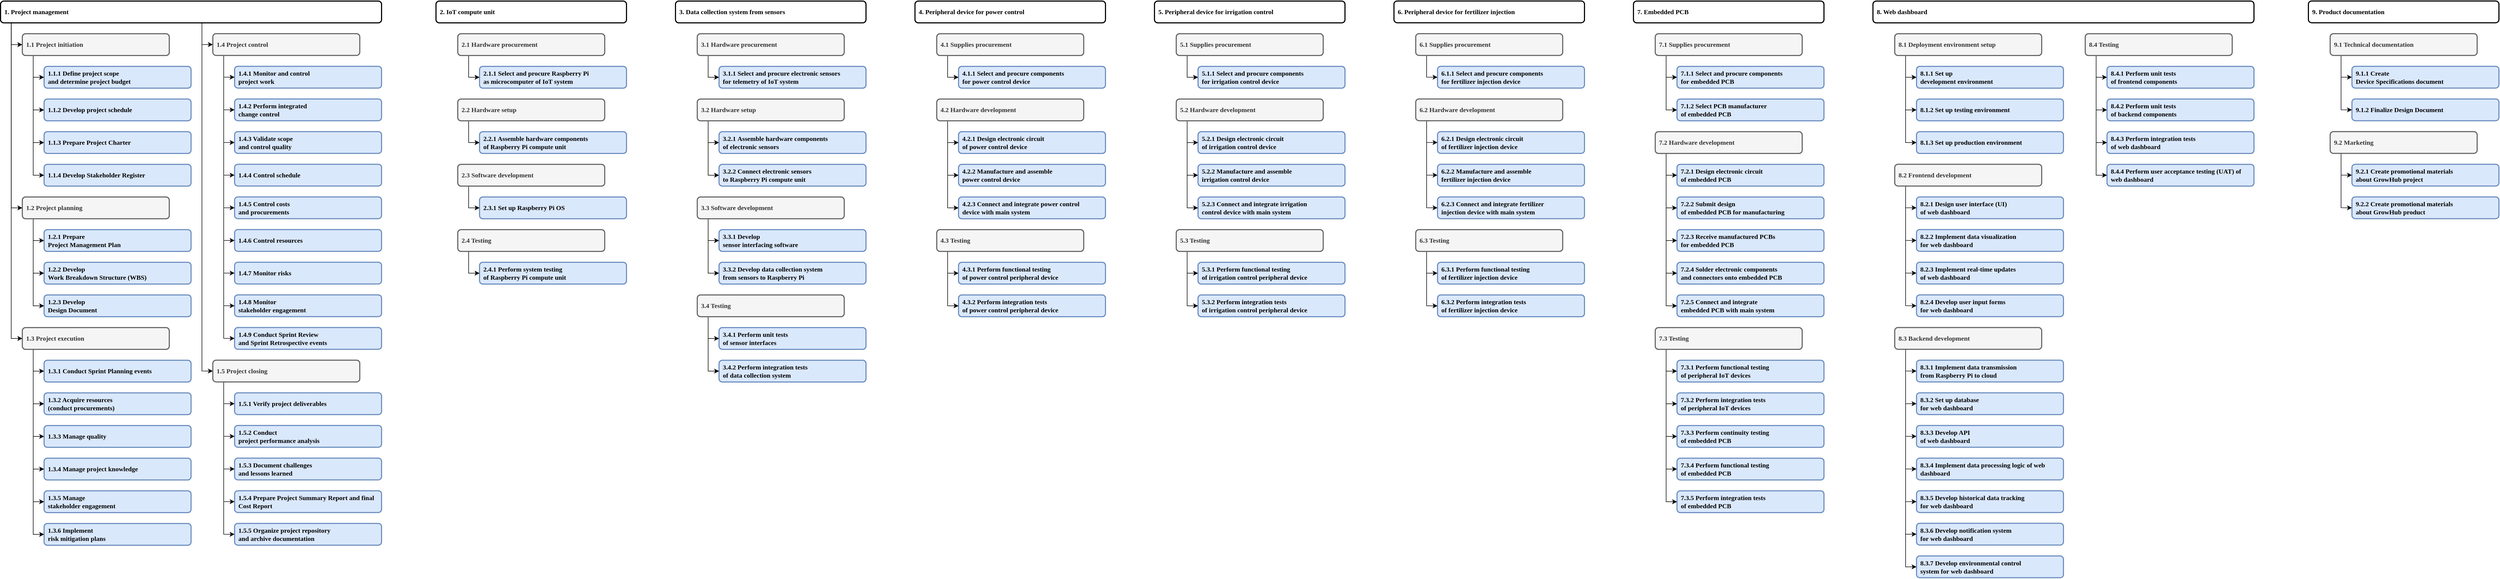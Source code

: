 <mxfile version="24.6.4" type="device">
  <diagram name="Page-1" id="98SaibWetq5Zmx9TvfdH">
    <mxGraphModel dx="1644" dy="927" grid="1" gridSize="10" guides="1" tooltips="1" connect="1" arrows="1" fold="1" page="1" pageScale="1" pageWidth="850" pageHeight="1100" math="0" shadow="0">
      <root>
        <mxCell id="0" />
        <mxCell id="1" parent="0" />
        <mxCell id="JPX24dXlwFsOmHctKmx_-126" value="1.1.3 Prepare Project Charter" style="whiteSpace=wrap;strokeWidth=2;fontFamily=Verdana;align=left;spacingLeft=5;fillColor=#dae8fc;strokeColor=#6c8ebf;rounded=1;fontStyle=1" vertex="1" parent="1">
          <mxGeometry x="200" y="340" width="270" height="40" as="geometry" />
        </mxCell>
        <mxCell id="JPX24dXlwFsOmHctKmx_-127" value="1.1.4 Develop Stakeholder Register" style="whiteSpace=wrap;strokeWidth=2;fontFamily=Verdana;align=left;spacingLeft=5;fillColor=#dae8fc;strokeColor=#6c8ebf;rounded=1;fontStyle=1" vertex="1" parent="1">
          <mxGeometry x="200" y="400" width="270" height="40" as="geometry" />
        </mxCell>
        <mxCell id="JPX24dXlwFsOmHctKmx_-131" value="1.2.1 Prepare&#xa;Project Management Plan" style="whiteSpace=wrap;strokeWidth=2;fontFamily=Verdana;align=left;spacingLeft=5;fillColor=#dae8fc;strokeColor=#6c8ebf;rounded=1;fontStyle=1" vertex="1" parent="1">
          <mxGeometry x="200" y="520" width="270" height="40" as="geometry" />
        </mxCell>
        <mxCell id="JPX24dXlwFsOmHctKmx_-132" value="1.2.2 Develop&#xa;Work Breakdown Structure (WBS)" style="whiteSpace=wrap;strokeWidth=2;fontFamily=Verdana;align=left;spacingLeft=5;fillColor=#dae8fc;strokeColor=#6c8ebf;rounded=1;fontStyle=1" vertex="1" parent="1">
          <mxGeometry x="200" y="580" width="270" height="40" as="geometry" />
        </mxCell>
        <mxCell id="JPX24dXlwFsOmHctKmx_-133" value="1.1.1 Define project scope&#xa;and determine project budget" style="whiteSpace=wrap;strokeWidth=2;fontFamily=Verdana;align=left;spacingLeft=5;fillColor=#dae8fc;strokeColor=#6c8ebf;rounded=1;fontStyle=1" vertex="1" parent="1">
          <mxGeometry x="200" y="220" width="270" height="40" as="geometry" />
        </mxCell>
        <mxCell id="JPX24dXlwFsOmHctKmx_-134" value="1.1.2 Develop project schedule" style="whiteSpace=wrap;strokeWidth=2;fontFamily=Verdana;align=left;spacingLeft=5;fillColor=#dae8fc;strokeColor=#6c8ebf;rounded=1;fontStyle=1" vertex="1" parent="1">
          <mxGeometry x="200" y="280" width="270" height="40" as="geometry" />
        </mxCell>
        <mxCell id="JPX24dXlwFsOmHctKmx_-137" value="" style="edgeStyle=orthogonalEdgeStyle;orthogonalLoop=1;jettySize=auto;html=1;rounded=0;exitX=0.1;exitY=0.996;exitDx=0;exitDy=0;exitPerimeter=0;entryX=0;entryY=0.5;entryDx=0;entryDy=0;" edge="1" parent="1" source="JPX24dXlwFsOmHctKmx_-11" target="JPX24dXlwFsOmHctKmx_-126">
          <mxGeometry width="80" relative="1" as="geometry">
            <mxPoint x="179" y="200" as="sourcePoint" />
            <mxPoint x="200" y="360" as="targetPoint" />
            <Array as="points">
              <mxPoint x="180" y="360" />
            </Array>
          </mxGeometry>
        </mxCell>
        <mxCell id="JPX24dXlwFsOmHctKmx_-138" value="" style="edgeStyle=orthogonalEdgeStyle;orthogonalLoop=1;jettySize=auto;html=1;rounded=0;exitX=0.1;exitY=1.001;exitDx=0;exitDy=0;exitPerimeter=0;entryX=0;entryY=0.5;entryDx=0;entryDy=0;" edge="1" parent="1" source="JPX24dXlwFsOmHctKmx_-11" target="JPX24dXlwFsOmHctKmx_-127">
          <mxGeometry width="80" relative="1" as="geometry">
            <mxPoint x="179" y="200" as="sourcePoint" />
            <mxPoint x="200" y="480" as="targetPoint" />
            <Array as="points">
              <mxPoint x="180" y="420" />
            </Array>
          </mxGeometry>
        </mxCell>
        <mxCell id="JPX24dXlwFsOmHctKmx_-139" value="" style="edgeStyle=orthogonalEdgeStyle;orthogonalLoop=1;jettySize=auto;html=1;rounded=0;entryX=0;entryY=0.5;entryDx=0;entryDy=0;exitX=0.1;exitY=0.995;exitDx=0;exitDy=0;exitPerimeter=0;" edge="1" parent="1" source="JPX24dXlwFsOmHctKmx_-12" target="JPX24dXlwFsOmHctKmx_-131">
          <mxGeometry width="80" relative="1" as="geometry">
            <mxPoint x="179" y="500" as="sourcePoint" />
            <mxPoint x="200" y="540" as="targetPoint" />
            <Array as="points">
              <mxPoint x="180" y="540" />
            </Array>
          </mxGeometry>
        </mxCell>
        <mxCell id="JPX24dXlwFsOmHctKmx_-141" value="" style="edgeStyle=orthogonalEdgeStyle;orthogonalLoop=1;jettySize=auto;html=1;rounded=0;entryX=0;entryY=0.5;entryDx=0;entryDy=0;" edge="1" parent="1" target="JPX24dXlwFsOmHctKmx_-132">
          <mxGeometry width="80" relative="1" as="geometry">
            <mxPoint x="180" y="500" as="sourcePoint" />
            <mxPoint x="200" y="540" as="targetPoint" />
            <Array as="points">
              <mxPoint x="180" y="600" />
            </Array>
          </mxGeometry>
        </mxCell>
        <mxCell id="JPX24dXlwFsOmHctKmx_-129" value="" style="edgeStyle=orthogonalEdgeStyle;orthogonalLoop=1;jettySize=auto;html=1;rounded=0;exitX=0.1;exitY=0.999;exitDx=0;exitDy=0;exitPerimeter=0;entryX=0;entryY=0.5;entryDx=0;entryDy=0;" edge="1" parent="1" source="JPX24dXlwFsOmHctKmx_-11" target="JPX24dXlwFsOmHctKmx_-134">
          <mxGeometry width="80" relative="1" as="geometry">
            <mxPoint x="179" y="200" as="sourcePoint" />
            <mxPoint x="200" y="300" as="targetPoint" />
            <Array as="points">
              <mxPoint x="180" y="300" />
            </Array>
          </mxGeometry>
        </mxCell>
        <mxCell id="JPX24dXlwFsOmHctKmx_-128" value="" style="edgeStyle=orthogonalEdgeStyle;orthogonalLoop=1;jettySize=auto;html=1;rounded=0;entryX=0;entryY=0.5;entryDx=0;entryDy=0;exitX=0.1;exitY=1.004;exitDx=0;exitDy=0;exitPerimeter=0;" edge="1" parent="1" source="JPX24dXlwFsOmHctKmx_-11" target="JPX24dXlwFsOmHctKmx_-133">
          <mxGeometry width="80" relative="1" as="geometry">
            <mxPoint x="180" y="180" as="sourcePoint" />
            <mxPoint x="200" y="240" as="targetPoint" />
            <Array as="points">
              <mxPoint x="180" y="240" />
            </Array>
          </mxGeometry>
        </mxCell>
        <mxCell id="JPX24dXlwFsOmHctKmx_-11" value="1.1 Project initiation" style="whiteSpace=wrap;strokeWidth=2;fontFamily=Verdana;align=left;spacingLeft=5;fillColor=#f5f5f5;strokeColor=#666666;rounded=1;fontColor=#333333;fontStyle=1" vertex="1" parent="1">
          <mxGeometry x="160" y="160" width="270" height="40" as="geometry" />
        </mxCell>
        <mxCell id="JPX24dXlwFsOmHctKmx_-142" value="1.3.4 Manage project knowledge" style="whiteSpace=wrap;strokeWidth=2;fontFamily=Verdana;align=left;spacingLeft=5;fillColor=#dae8fc;strokeColor=#6c8ebf;rounded=1;fontStyle=1" vertex="1" parent="1">
          <mxGeometry x="200" y="940" width="270" height="40" as="geometry" />
        </mxCell>
        <mxCell id="JPX24dXlwFsOmHctKmx_-143" value="1.3.5 Manage &#xa;stakeholder engagement" style="whiteSpace=wrap;strokeWidth=2;fontFamily=Verdana;align=left;spacingLeft=5;fillColor=#dae8fc;strokeColor=#6c8ebf;rounded=1;fontStyle=1" vertex="1" parent="1">
          <mxGeometry x="200" y="1000" width="270" height="40" as="geometry" />
        </mxCell>
        <mxCell id="JPX24dXlwFsOmHctKmx_-144" value="1.3.1 Conduct Sprint Planning events" style="whiteSpace=wrap;strokeWidth=2;fontFamily=Verdana;align=left;spacingLeft=5;fillColor=#dae8fc;strokeColor=#6c8ebf;rounded=1;fontStyle=1" vertex="1" parent="1">
          <mxGeometry x="200" y="760" width="270" height="40" as="geometry" />
        </mxCell>
        <mxCell id="JPX24dXlwFsOmHctKmx_-145" value="1.3.2 Acquire resources &#xa;(conduct procurements)" style="whiteSpace=wrap;strokeWidth=2;fontFamily=Verdana;align=left;spacingLeft=5;fillColor=#dae8fc;strokeColor=#6c8ebf;rounded=1;fontStyle=1" vertex="1" parent="1">
          <mxGeometry x="200" y="820" width="270" height="40" as="geometry" />
        </mxCell>
        <mxCell id="JPX24dXlwFsOmHctKmx_-146" value="1.3.3 Manage quality" style="whiteSpace=wrap;strokeWidth=2;fontFamily=Verdana;align=left;spacingLeft=5;fillColor=#dae8fc;strokeColor=#6c8ebf;rounded=1;fontStyle=1" vertex="1" parent="1">
          <mxGeometry x="200" y="880" width="270" height="40" as="geometry" />
        </mxCell>
        <mxCell id="JPX24dXlwFsOmHctKmx_-147" value="" style="edgeStyle=orthogonalEdgeStyle;orthogonalLoop=1;jettySize=auto;html=1;rounded=0;exitX=0.1;exitY=1.006;exitDx=0;exitDy=0;exitPerimeter=0;entryX=0;entryY=0.5;entryDx=0;entryDy=0;" edge="1" parent="1" source="JPX24dXlwFsOmHctKmx_-152" target="JPX24dXlwFsOmHctKmx_-146">
          <mxGeometry width="80" relative="1" as="geometry">
            <mxPoint x="179" y="740" as="sourcePoint" />
            <mxPoint x="200" y="840" as="targetPoint" />
            <Array as="points">
              <mxPoint x="180" y="900" />
            </Array>
          </mxGeometry>
        </mxCell>
        <mxCell id="JPX24dXlwFsOmHctKmx_-148" value="" style="edgeStyle=orthogonalEdgeStyle;orthogonalLoop=1;jettySize=auto;html=1;rounded=0;exitX=0.1;exitY=0.998;exitDx=0;exitDy=0;exitPerimeter=0;entryX=0;entryY=0.5;entryDx=0;entryDy=0;" edge="1" parent="1" source="JPX24dXlwFsOmHctKmx_-152" target="JPX24dXlwFsOmHctKmx_-142">
          <mxGeometry width="80" relative="1" as="geometry">
            <mxPoint x="179" y="740" as="sourcePoint" />
            <mxPoint x="200" y="900" as="targetPoint" />
            <Array as="points">
              <mxPoint x="180" y="960" />
            </Array>
          </mxGeometry>
        </mxCell>
        <mxCell id="JPX24dXlwFsOmHctKmx_-149" value="" style="edgeStyle=orthogonalEdgeStyle;orthogonalLoop=1;jettySize=auto;html=1;rounded=0;exitX=0.1;exitY=0.999;exitDx=0;exitDy=0;exitPerimeter=0;entryX=0;entryY=0.5;entryDx=0;entryDy=0;" edge="1" parent="1" source="JPX24dXlwFsOmHctKmx_-152" target="JPX24dXlwFsOmHctKmx_-143">
          <mxGeometry width="80" relative="1" as="geometry">
            <mxPoint x="179" y="740" as="sourcePoint" />
            <mxPoint x="200" y="1020" as="targetPoint" />
            <Array as="points">
              <mxPoint x="180" y="1020" />
            </Array>
          </mxGeometry>
        </mxCell>
        <mxCell id="JPX24dXlwFsOmHctKmx_-150" value="" style="edgeStyle=orthogonalEdgeStyle;orthogonalLoop=1;jettySize=auto;html=1;rounded=0;exitX=0.1;exitY=0.999;exitDx=0;exitDy=0;exitPerimeter=0;entryX=0;entryY=0.5;entryDx=0;entryDy=0;" edge="1" parent="1" source="JPX24dXlwFsOmHctKmx_-152" target="JPX24dXlwFsOmHctKmx_-145">
          <mxGeometry width="80" relative="1" as="geometry">
            <mxPoint x="179" y="740" as="sourcePoint" />
            <mxPoint x="200" y="840" as="targetPoint" />
            <Array as="points">
              <mxPoint x="180" y="840" />
            </Array>
          </mxGeometry>
        </mxCell>
        <mxCell id="JPX24dXlwFsOmHctKmx_-151" value="" style="edgeStyle=orthogonalEdgeStyle;orthogonalLoop=1;jettySize=auto;html=1;rounded=0;entryX=0;entryY=0.5;entryDx=0;entryDy=0;exitX=0.1;exitY=0.999;exitDx=0;exitDy=0;exitPerimeter=0;" edge="1" parent="1" source="JPX24dXlwFsOmHctKmx_-152" target="JPX24dXlwFsOmHctKmx_-144">
          <mxGeometry width="80" relative="1" as="geometry">
            <mxPoint x="180" y="720" as="sourcePoint" />
            <mxPoint x="200" y="780" as="targetPoint" />
            <Array as="points">
              <mxPoint x="180" y="780" />
            </Array>
          </mxGeometry>
        </mxCell>
        <mxCell id="JPX24dXlwFsOmHctKmx_-154" value="1.2.3 Develop&#xa;Design Document" style="whiteSpace=wrap;strokeWidth=2;fontFamily=Verdana;align=left;spacingLeft=5;fillColor=#dae8fc;strokeColor=#6c8ebf;rounded=1;fontStyle=1" vertex="1" parent="1">
          <mxGeometry x="200" y="640" width="270" height="40" as="geometry" />
        </mxCell>
        <mxCell id="JPX24dXlwFsOmHctKmx_-155" value="" style="edgeStyle=orthogonalEdgeStyle;orthogonalLoop=1;jettySize=auto;html=1;rounded=0;entryX=0;entryY=0.5;entryDx=0;entryDy=0;" edge="1" parent="1" target="JPX24dXlwFsOmHctKmx_-154">
          <mxGeometry width="80" relative="1" as="geometry">
            <mxPoint x="180" y="500" as="sourcePoint" />
            <mxPoint x="200" y="540" as="targetPoint" />
            <Array as="points">
              <mxPoint x="180" y="660" />
            </Array>
          </mxGeometry>
        </mxCell>
        <mxCell id="JPX24dXlwFsOmHctKmx_-158" value="1.3.6 Implement &#xa;risk mitigation plans" style="whiteSpace=wrap;strokeWidth=2;fontFamily=Verdana;align=left;spacingLeft=5;fillColor=#dae8fc;strokeColor=#6c8ebf;rounded=1;fontStyle=1" vertex="1" parent="1">
          <mxGeometry x="200" y="1060" width="270" height="40" as="geometry" />
        </mxCell>
        <mxCell id="JPX24dXlwFsOmHctKmx_-159" value="" style="edgeStyle=orthogonalEdgeStyle;orthogonalLoop=1;jettySize=auto;html=1;rounded=0;entryX=0;entryY=0.5;entryDx=0;entryDy=0;exitX=0.1;exitY=1;exitDx=0;exitDy=0;exitPerimeter=0;" edge="1" parent="1" source="JPX24dXlwFsOmHctKmx_-152" target="JPX24dXlwFsOmHctKmx_-158">
          <mxGeometry width="80" relative="1" as="geometry">
            <mxPoint x="179" y="740" as="sourcePoint" />
            <mxPoint x="200" y="780" as="targetPoint" />
            <Array as="points">
              <mxPoint x="180" y="1080" />
            </Array>
          </mxGeometry>
        </mxCell>
        <mxCell id="JPX24dXlwFsOmHctKmx_-152" value="1.3 Project execution" style="whiteSpace=wrap;strokeWidth=2;fontFamily=Verdana;align=left;spacingLeft=5;fillColor=#f5f5f5;strokeColor=#666666;rounded=1;fontColor=#333333;fontStyle=1" vertex="1" parent="1">
          <mxGeometry x="160" y="700" width="270" height="40" as="geometry" />
        </mxCell>
        <mxCell id="JPX24dXlwFsOmHctKmx_-160" value="1.4.4 Control schedule" style="whiteSpace=wrap;strokeWidth=2;fontFamily=Verdana;align=left;spacingLeft=5;fillColor=#dae8fc;strokeColor=#6c8ebf;rounded=1;fontStyle=1" vertex="1" parent="1">
          <mxGeometry x="550" y="399.84" width="270" height="40" as="geometry" />
        </mxCell>
        <mxCell id="JPX24dXlwFsOmHctKmx_-161" value="1.4.5 Control costs&#xa;and procurements" style="whiteSpace=wrap;strokeWidth=2;fontFamily=Verdana;align=left;spacingLeft=5;fillColor=#dae8fc;strokeColor=#6c8ebf;rounded=1;fontStyle=1" vertex="1" parent="1">
          <mxGeometry x="550" y="459.84" width="270" height="40" as="geometry" />
        </mxCell>
        <mxCell id="JPX24dXlwFsOmHctKmx_-162" value="1.4.1 Monitor and control &#xa;project work" style="whiteSpace=wrap;strokeWidth=2;fontFamily=Verdana;align=left;spacingLeft=5;fillColor=#dae8fc;strokeColor=#6c8ebf;rounded=1;fontStyle=1" vertex="1" parent="1">
          <mxGeometry x="550" y="219.84" width="270" height="40" as="geometry" />
        </mxCell>
        <mxCell id="JPX24dXlwFsOmHctKmx_-163" value="1.4.2 Perform integrated &#xa;change control" style="whiteSpace=wrap;strokeWidth=2;fontFamily=Verdana;align=left;spacingLeft=5;fillColor=#dae8fc;strokeColor=#6c8ebf;rounded=1;fontStyle=1" vertex="1" parent="1">
          <mxGeometry x="550" y="279.84" width="270" height="40" as="geometry" />
        </mxCell>
        <mxCell id="JPX24dXlwFsOmHctKmx_-164" value="1.4.3 Validate scope &#xa;and control quality" style="whiteSpace=wrap;strokeWidth=2;fontFamily=Verdana;align=left;spacingLeft=5;fillColor=#dae8fc;strokeColor=#6c8ebf;rounded=1;fontStyle=1" vertex="1" parent="1">
          <mxGeometry x="550" y="339.84" width="270" height="40" as="geometry" />
        </mxCell>
        <mxCell id="JPX24dXlwFsOmHctKmx_-165" value="" style="edgeStyle=orthogonalEdgeStyle;orthogonalLoop=1;jettySize=auto;html=1;rounded=0;entryX=0;entryY=0.5;entryDx=0;entryDy=0;exitX=0.1;exitY=0.996;exitDx=0;exitDy=0;exitPerimeter=0;" edge="1" parent="1" source="JPX24dXlwFsOmHctKmx_-170" target="JPX24dXlwFsOmHctKmx_-164">
          <mxGeometry width="80" relative="1" as="geometry">
            <mxPoint x="530" y="199.84" as="sourcePoint" />
            <mxPoint x="550" y="299.84" as="targetPoint" />
            <Array as="points">
              <mxPoint x="530" y="359.84" />
            </Array>
          </mxGeometry>
        </mxCell>
        <mxCell id="JPX24dXlwFsOmHctKmx_-166" value="" style="edgeStyle=orthogonalEdgeStyle;orthogonalLoop=1;jettySize=auto;html=1;rounded=0;exitX=0.1;exitY=0.994;exitDx=0;exitDy=0;exitPerimeter=0;entryX=0;entryY=0.5;entryDx=0;entryDy=0;" edge="1" parent="1" source="JPX24dXlwFsOmHctKmx_-170" target="JPX24dXlwFsOmHctKmx_-160">
          <mxGeometry width="80" relative="1" as="geometry">
            <mxPoint x="529" y="199.84" as="sourcePoint" />
            <mxPoint x="550" y="359.84" as="targetPoint" />
            <Array as="points">
              <mxPoint x="530" y="419.84" />
            </Array>
          </mxGeometry>
        </mxCell>
        <mxCell id="JPX24dXlwFsOmHctKmx_-167" value="" style="edgeStyle=orthogonalEdgeStyle;orthogonalLoop=1;jettySize=auto;html=1;rounded=0;exitX=0.1;exitY=1.001;exitDx=0;exitDy=0;exitPerimeter=0;entryX=0;entryY=0.5;entryDx=0;entryDy=0;" edge="1" parent="1" source="JPX24dXlwFsOmHctKmx_-170" target="JPX24dXlwFsOmHctKmx_-161">
          <mxGeometry width="80" relative="1" as="geometry">
            <mxPoint x="529" y="199.84" as="sourcePoint" />
            <mxPoint x="550" y="479.84" as="targetPoint" />
            <Array as="points">
              <mxPoint x="530" y="479.84" />
            </Array>
          </mxGeometry>
        </mxCell>
        <mxCell id="JPX24dXlwFsOmHctKmx_-168" value="" style="edgeStyle=orthogonalEdgeStyle;orthogonalLoop=1;jettySize=auto;html=1;rounded=0;exitX=0.1;exitY=0.999;exitDx=0;exitDy=0;exitPerimeter=0;entryX=0;entryY=0.5;entryDx=0;entryDy=0;" edge="1" parent="1" source="JPX24dXlwFsOmHctKmx_-170" target="JPX24dXlwFsOmHctKmx_-163">
          <mxGeometry width="80" relative="1" as="geometry">
            <mxPoint x="529" y="199.84" as="sourcePoint" />
            <mxPoint x="550" y="299.84" as="targetPoint" />
            <Array as="points">
              <mxPoint x="530" y="299.84" />
            </Array>
          </mxGeometry>
        </mxCell>
        <mxCell id="JPX24dXlwFsOmHctKmx_-169" value="" style="edgeStyle=orthogonalEdgeStyle;orthogonalLoop=1;jettySize=auto;html=1;rounded=0;entryX=0;entryY=0.5;entryDx=0;entryDy=0;exitX=0.1;exitY=1;exitDx=0;exitDy=0;exitPerimeter=0;" edge="1" parent="1" source="JPX24dXlwFsOmHctKmx_-170" target="JPX24dXlwFsOmHctKmx_-162">
          <mxGeometry width="80" relative="1" as="geometry">
            <mxPoint x="530" y="179.84" as="sourcePoint" />
            <mxPoint x="550" y="239.84" as="targetPoint" />
            <Array as="points">
              <mxPoint x="530" y="239.84" />
            </Array>
          </mxGeometry>
        </mxCell>
        <mxCell id="JPX24dXlwFsOmHctKmx_-175" value="1.4.6 Control resources" style="whiteSpace=wrap;strokeWidth=2;fontFamily=Verdana;align=left;spacingLeft=5;fillColor=#dae8fc;strokeColor=#6c8ebf;rounded=1;fontStyle=1" vertex="1" parent="1">
          <mxGeometry x="550" y="519.84" width="270" height="40" as="geometry" />
        </mxCell>
        <mxCell id="JPX24dXlwFsOmHctKmx_-182" value="1.4.7 Monitor risks" style="whiteSpace=wrap;strokeWidth=2;fontFamily=Verdana;align=left;spacingLeft=5;fillColor=#dae8fc;strokeColor=#6c8ebf;rounded=1;fontStyle=1" vertex="1" parent="1">
          <mxGeometry x="550" y="579.84" width="270" height="40" as="geometry" />
        </mxCell>
        <mxCell id="JPX24dXlwFsOmHctKmx_-183" value="1.4.8 Monitor &#xa;stakeholder engagement" style="whiteSpace=wrap;strokeWidth=2;fontFamily=Verdana;align=left;spacingLeft=5;fillColor=#dae8fc;strokeColor=#6c8ebf;rounded=1;fontStyle=1" vertex="1" parent="1">
          <mxGeometry x="550" y="639.84" width="270" height="40" as="geometry" />
        </mxCell>
        <mxCell id="JPX24dXlwFsOmHctKmx_-185" value="1.5.1 Verify project deliverables" style="whiteSpace=wrap;strokeWidth=2;fontFamily=Verdana;align=left;spacingLeft=5;fillColor=#dae8fc;strokeColor=#6c8ebf;rounded=1;fontStyle=1" vertex="1" parent="1">
          <mxGeometry x="550" y="819.84" width="270" height="40" as="geometry" />
        </mxCell>
        <mxCell id="JPX24dXlwFsOmHctKmx_-186" value="1.5.2 Conduct &#xa;project performance analysis" style="whiteSpace=wrap;strokeWidth=2;fontFamily=Verdana;align=left;spacingLeft=5;fillColor=#dae8fc;strokeColor=#6c8ebf;rounded=1;fontStyle=1" vertex="1" parent="1">
          <mxGeometry x="550" y="879.84" width="270" height="40" as="geometry" />
        </mxCell>
        <mxCell id="JPX24dXlwFsOmHctKmx_-187" value="" style="edgeStyle=orthogonalEdgeStyle;orthogonalLoop=1;jettySize=auto;html=1;rounded=0;entryX=0;entryY=0.5;entryDx=0;entryDy=0;exitX=0.1;exitY=0.997;exitDx=0;exitDy=0;exitPerimeter=0;" edge="1" parent="1" source="JPX24dXlwFsOmHctKmx_-184" target="JPX24dXlwFsOmHctKmx_-185">
          <mxGeometry width="80" relative="1" as="geometry">
            <mxPoint x="540" y="809.84" as="sourcePoint" />
            <mxPoint x="550" y="839.84" as="targetPoint" />
            <Array as="points">
              <mxPoint x="530" y="839.84" />
            </Array>
          </mxGeometry>
        </mxCell>
        <mxCell id="JPX24dXlwFsOmHctKmx_-189" value="1.5.3 Document challenges&#xa;and lessons learned" style="whiteSpace=wrap;strokeWidth=2;fontFamily=Verdana;align=left;spacingLeft=5;fillColor=#dae8fc;strokeColor=#6c8ebf;rounded=1;fontStyle=1" vertex="1" parent="1">
          <mxGeometry x="550" y="939.84" width="270" height="40" as="geometry" />
        </mxCell>
        <mxCell id="JPX24dXlwFsOmHctKmx_-192" value="1.5.4 Prepare Project Summary Report and final Cost Report" style="whiteSpace=wrap;strokeWidth=2;fontFamily=Verdana;align=left;spacingLeft=5;fillColor=#dae8fc;strokeColor=#6c8ebf;rounded=1;fontStyle=1" vertex="1" parent="1">
          <mxGeometry x="550" y="999.84" width="270" height="40" as="geometry" />
        </mxCell>
        <mxCell id="JPX24dXlwFsOmHctKmx_-194" value="1.5.5 Organize project repository&#xa;and archive documentation" style="whiteSpace=wrap;strokeWidth=2;fontFamily=Verdana;align=left;spacingLeft=5;fillColor=#dae8fc;strokeColor=#6c8ebf;rounded=1;fontStyle=1" vertex="1" parent="1">
          <mxGeometry x="550" y="1059.84" width="270" height="40" as="geometry" />
        </mxCell>
        <mxCell id="JPX24dXlwFsOmHctKmx_-195" value="1.4.9 Conduct Sprint Review&#xa;and Sprint Retrospective events" style="whiteSpace=wrap;strokeWidth=2;fontFamily=Verdana;align=left;spacingLeft=5;fillColor=#dae8fc;strokeColor=#6c8ebf;rounded=1;fontStyle=1" vertex="1" parent="1">
          <mxGeometry x="550" y="699.84" width="270" height="40" as="geometry" />
        </mxCell>
        <mxCell id="JPX24dXlwFsOmHctKmx_-200" value="" style="edgeStyle=orthogonalEdgeStyle;orthogonalLoop=1;jettySize=auto;html=1;rounded=0;entryX=0;entryY=0.5;entryDx=0;entryDy=0;exitX=0.1;exitY=1.007;exitDx=0;exitDy=0;exitPerimeter=0;" edge="1" parent="1" source="JPX24dXlwFsOmHctKmx_-170" target="JPX24dXlwFsOmHctKmx_-175">
          <mxGeometry width="80" relative="1" as="geometry">
            <mxPoint x="529" y="199.84" as="sourcePoint" />
            <mxPoint x="550" y="239.84" as="targetPoint" />
            <Array as="points">
              <mxPoint x="530" y="539.84" />
            </Array>
          </mxGeometry>
        </mxCell>
        <mxCell id="JPX24dXlwFsOmHctKmx_-201" value="" style="edgeStyle=orthogonalEdgeStyle;orthogonalLoop=1;jettySize=auto;html=1;rounded=0;entryX=0;entryY=0.5;entryDx=0;entryDy=0;exitX=0.1;exitY=1.005;exitDx=0;exitDy=0;exitPerimeter=0;" edge="1" parent="1" source="JPX24dXlwFsOmHctKmx_-170" target="JPX24dXlwFsOmHctKmx_-182">
          <mxGeometry width="80" relative="1" as="geometry">
            <mxPoint x="529" y="199.84" as="sourcePoint" />
            <mxPoint x="550" y="239.84" as="targetPoint" />
            <Array as="points">
              <mxPoint x="530" y="599.84" />
            </Array>
          </mxGeometry>
        </mxCell>
        <mxCell id="JPX24dXlwFsOmHctKmx_-202" value="" style="edgeStyle=orthogonalEdgeStyle;orthogonalLoop=1;jettySize=auto;html=1;rounded=0;entryX=0;entryY=0.5;entryDx=0;entryDy=0;exitX=0.1;exitY=1.005;exitDx=0;exitDy=0;exitPerimeter=0;" edge="1" parent="1" source="JPX24dXlwFsOmHctKmx_-170" target="JPX24dXlwFsOmHctKmx_-183">
          <mxGeometry width="80" relative="1" as="geometry">
            <mxPoint x="529" y="199.84" as="sourcePoint" />
            <mxPoint x="550" y="239.84" as="targetPoint" />
            <Array as="points">
              <mxPoint x="530" y="659.84" />
            </Array>
          </mxGeometry>
        </mxCell>
        <mxCell id="JPX24dXlwFsOmHctKmx_-203" value="" style="edgeStyle=orthogonalEdgeStyle;orthogonalLoop=1;jettySize=auto;html=1;rounded=0;entryX=0;entryY=0.5;entryDx=0;entryDy=0;exitX=0.1;exitY=1.005;exitDx=0;exitDy=0;exitPerimeter=0;" edge="1" parent="1" source="JPX24dXlwFsOmHctKmx_-170" target="JPX24dXlwFsOmHctKmx_-195">
          <mxGeometry width="80" relative="1" as="geometry">
            <mxPoint x="530" y="199.84" as="sourcePoint" />
            <mxPoint x="550" y="239.84" as="targetPoint" />
            <Array as="points">
              <mxPoint x="530" y="719.84" />
            </Array>
          </mxGeometry>
        </mxCell>
        <mxCell id="JPX24dXlwFsOmHctKmx_-207" value="" style="edgeStyle=orthogonalEdgeStyle;orthogonalLoop=1;jettySize=auto;html=1;rounded=0;entryX=0;entryY=0.5;entryDx=0;entryDy=0;exitX=0.028;exitY=1.002;exitDx=0;exitDy=0;exitPerimeter=0;" edge="1" parent="1" source="JPX24dXlwFsOmHctKmx_-2" target="JPX24dXlwFsOmHctKmx_-11">
          <mxGeometry width="80" relative="1" as="geometry">
            <mxPoint x="140" y="150" as="sourcePoint" />
            <mxPoint x="220" y="150" as="targetPoint" />
            <Array as="points">
              <mxPoint x="140" y="180" />
            </Array>
          </mxGeometry>
        </mxCell>
        <mxCell id="JPX24dXlwFsOmHctKmx_-12" value="1.2 Project planning" style="whiteSpace=wrap;strokeWidth=2;fontFamily=Verdana;align=left;spacingLeft=5;fillColor=#f5f5f5;fontColor=#333333;strokeColor=#666666;rounded=1;fontStyle=1" vertex="1" parent="1">
          <mxGeometry x="160" y="460" width="270" height="40" as="geometry" />
        </mxCell>
        <mxCell id="JPX24dXlwFsOmHctKmx_-208" value="" style="edgeStyle=orthogonalEdgeStyle;orthogonalLoop=1;jettySize=auto;html=1;rounded=0;entryX=0;entryY=0.5;entryDx=0;entryDy=0;exitX=0.028;exitY=0.998;exitDx=0;exitDy=0;exitPerimeter=0;" edge="1" parent="1" source="JPX24dXlwFsOmHctKmx_-2" target="JPX24dXlwFsOmHctKmx_-12">
          <mxGeometry width="80" relative="1" as="geometry">
            <mxPoint x="140" y="140" as="sourcePoint" />
            <mxPoint x="160" y="180" as="targetPoint" />
            <Array as="points">
              <mxPoint x="140" y="480" />
            </Array>
          </mxGeometry>
        </mxCell>
        <mxCell id="JPX24dXlwFsOmHctKmx_-210" value="" style="edgeStyle=orthogonalEdgeStyle;orthogonalLoop=1;jettySize=auto;html=1;rounded=0;entryX=0;entryY=0.5;entryDx=0;entryDy=0;exitX=0.028;exitY=0.999;exitDx=0;exitDy=0;exitPerimeter=0;" edge="1" parent="1" source="JPX24dXlwFsOmHctKmx_-2" target="JPX24dXlwFsOmHctKmx_-152">
          <mxGeometry width="80" relative="1" as="geometry">
            <mxPoint x="140" y="140" as="sourcePoint" />
            <mxPoint x="160" y="180" as="targetPoint" />
            <Array as="points">
              <mxPoint x="140" y="720" />
            </Array>
          </mxGeometry>
        </mxCell>
        <mxCell id="JPX24dXlwFsOmHctKmx_-170" value="1.4 Project control" style="whiteSpace=wrap;strokeWidth=2;fontFamily=Verdana;align=left;spacingLeft=5;fillColor=#f5f5f5;strokeColor=#666666;rounded=1;fontColor=#333333;fontStyle=1" vertex="1" parent="1">
          <mxGeometry x="510" y="159.84" width="270" height="40" as="geometry" />
        </mxCell>
        <mxCell id="JPX24dXlwFsOmHctKmx_-211" value="" style="edgeStyle=orthogonalEdgeStyle;orthogonalLoop=1;jettySize=auto;html=1;rounded=0;entryX=0;entryY=0.5;entryDx=0;entryDy=0;exitX=0.1;exitY=0.995;exitDx=0;exitDy=0;exitPerimeter=0;" edge="1" parent="1" source="JPX24dXlwFsOmHctKmx_-184" target="JPX24dXlwFsOmHctKmx_-186">
          <mxGeometry width="80" relative="1" as="geometry">
            <mxPoint x="530" y="799.84" as="sourcePoint" />
            <mxPoint x="550" y="839.84" as="targetPoint" />
            <Array as="points">
              <mxPoint x="530" y="899.84" />
            </Array>
          </mxGeometry>
        </mxCell>
        <mxCell id="JPX24dXlwFsOmHctKmx_-212" value="" style="edgeStyle=orthogonalEdgeStyle;orthogonalLoop=1;jettySize=auto;html=1;rounded=0;entryX=0;entryY=0.5;entryDx=0;entryDy=0;exitX=0.1;exitY=1.008;exitDx=0;exitDy=0;exitPerimeter=0;" edge="1" parent="1" source="JPX24dXlwFsOmHctKmx_-184" target="JPX24dXlwFsOmHctKmx_-189">
          <mxGeometry width="80" relative="1" as="geometry">
            <mxPoint x="530" y="799.84" as="sourcePoint" />
            <mxPoint x="550" y="839.84" as="targetPoint" />
            <Array as="points">
              <mxPoint x="530" y="959.84" />
            </Array>
          </mxGeometry>
        </mxCell>
        <mxCell id="JPX24dXlwFsOmHctKmx_-213" value="" style="edgeStyle=orthogonalEdgeStyle;orthogonalLoop=1;jettySize=auto;html=1;rounded=0;entryX=0;entryY=0.5;entryDx=0;entryDy=0;exitX=0.1;exitY=1.002;exitDx=0;exitDy=0;exitPerimeter=0;" edge="1" parent="1" source="JPX24dXlwFsOmHctKmx_-184" target="JPX24dXlwFsOmHctKmx_-192">
          <mxGeometry width="80" relative="1" as="geometry">
            <mxPoint x="530" y="799.84" as="sourcePoint" />
            <mxPoint x="550" y="839.84" as="targetPoint" />
            <Array as="points">
              <mxPoint x="530" y="1019.84" />
            </Array>
          </mxGeometry>
        </mxCell>
        <mxCell id="JPX24dXlwFsOmHctKmx_-214" value="" style="edgeStyle=orthogonalEdgeStyle;orthogonalLoop=1;jettySize=auto;html=1;rounded=0;entryX=0;entryY=0.5;entryDx=0;entryDy=0;exitX=0.1;exitY=1.002;exitDx=0;exitDy=0;exitPerimeter=0;" edge="1" parent="1" source="JPX24dXlwFsOmHctKmx_-184" target="JPX24dXlwFsOmHctKmx_-194">
          <mxGeometry width="80" relative="1" as="geometry">
            <mxPoint x="530" y="799.84" as="sourcePoint" />
            <mxPoint x="550" y="839.84" as="targetPoint" />
            <Array as="points">
              <mxPoint x="530" y="1079.84" />
            </Array>
          </mxGeometry>
        </mxCell>
        <mxCell id="JPX24dXlwFsOmHctKmx_-184" value="1.5 Project closing" style="whiteSpace=wrap;strokeWidth=2;fontFamily=Verdana;align=left;spacingLeft=5;fillColor=#f5f5f5;fontColor=#333333;strokeColor=#666666;rounded=1;fontStyle=1" vertex="1" parent="1">
          <mxGeometry x="510" y="759.84" width="270" height="40" as="geometry" />
        </mxCell>
        <mxCell id="JPX24dXlwFsOmHctKmx_-223" value="" style="edgeStyle=orthogonalEdgeStyle;orthogonalLoop=1;jettySize=auto;html=1;rounded=0;entryX=0;entryY=0.5;entryDx=0;entryDy=0;exitX=0.534;exitY=1;exitDx=0;exitDy=0;exitPerimeter=0;" edge="1" parent="1" source="JPX24dXlwFsOmHctKmx_-2" target="JPX24dXlwFsOmHctKmx_-170">
          <mxGeometry width="80" relative="1" as="geometry">
            <mxPoint x="490" y="140" as="sourcePoint" />
            <mxPoint x="560" y="149.84" as="targetPoint" />
            <Array as="points">
              <mxPoint x="490" y="140" />
              <mxPoint x="490" y="180" />
            </Array>
          </mxGeometry>
        </mxCell>
        <mxCell id="JPX24dXlwFsOmHctKmx_-225" value="" style="edgeStyle=orthogonalEdgeStyle;orthogonalLoop=1;jettySize=auto;html=1;rounded=0;entryX=0;entryY=0.5;entryDx=0;entryDy=0;exitX=0.535;exitY=1.003;exitDx=0;exitDy=0;exitPerimeter=0;" edge="1" parent="1" source="JPX24dXlwFsOmHctKmx_-2" target="JPX24dXlwFsOmHctKmx_-184">
          <mxGeometry width="80" relative="1" as="geometry">
            <mxPoint x="490" y="150" as="sourcePoint" />
            <mxPoint x="510" y="179.84" as="targetPoint" />
            <Array as="points">
              <mxPoint x="490" y="140" />
              <mxPoint x="490" y="780" />
            </Array>
          </mxGeometry>
        </mxCell>
        <mxCell id="JPX24dXlwFsOmHctKmx_-257" value="8. Web dashboard" style="whiteSpace=wrap;strokeWidth=2;fontFamily=Verdana;align=left;spacingLeft=5;rounded=1;fontStyle=1" vertex="1" parent="1">
          <mxGeometry x="3560" y="100" width="700" height="40" as="geometry" />
        </mxCell>
        <mxCell id="JPX24dXlwFsOmHctKmx_-258" value="8.2.1 Design user interface (UI)&#xa;of web dashboard" style="whiteSpace=wrap;strokeWidth=2;fontFamily=Verdana;align=left;spacingLeft=5;fillColor=#dae8fc;strokeColor=#6c8ebf;rounded=1;fontStyle=1" vertex="1" parent="1">
          <mxGeometry x="3640" y="459.84" width="270" height="40" as="geometry" />
        </mxCell>
        <mxCell id="JPX24dXlwFsOmHctKmx_-259" value="8.2.2 Implement data visualization&#xa;for web dashboard" style="whiteSpace=wrap;strokeWidth=2;fontFamily=Verdana;align=left;spacingLeft=5;fillColor=#dae8fc;strokeColor=#6c8ebf;rounded=1;fontStyle=1" vertex="1" parent="1">
          <mxGeometry x="3640" y="519.84" width="270" height="40" as="geometry" />
        </mxCell>
        <mxCell id="JPX24dXlwFsOmHctKmx_-260" value="" style="edgeStyle=orthogonalEdgeStyle;orthogonalLoop=1;jettySize=auto;html=1;rounded=0;entryX=0;entryY=0.5;entryDx=0;entryDy=0;exitX=0.1;exitY=0.997;exitDx=0;exitDy=0;exitPerimeter=0;" edge="1" parent="1" source="JPX24dXlwFsOmHctKmx_-266" target="JPX24dXlwFsOmHctKmx_-258">
          <mxGeometry width="80" relative="1" as="geometry">
            <mxPoint x="3630" y="449.84" as="sourcePoint" />
            <mxPoint x="3640" y="479.84" as="targetPoint" />
            <Array as="points">
              <mxPoint x="3620" y="479.84" />
            </Array>
          </mxGeometry>
        </mxCell>
        <mxCell id="JPX24dXlwFsOmHctKmx_-261" value="8.2.3 Implement real-time updates&#xa;of web dashboard" style="whiteSpace=wrap;strokeWidth=2;fontFamily=Verdana;align=left;spacingLeft=5;fillColor=#dae8fc;strokeColor=#6c8ebf;rounded=1;fontStyle=1" vertex="1" parent="1">
          <mxGeometry x="3640" y="579.84" width="270" height="40" as="geometry" />
        </mxCell>
        <mxCell id="JPX24dXlwFsOmHctKmx_-262" value="8.2.4 Develop user input forms&#xa;for web dashboard" style="whiteSpace=wrap;strokeWidth=2;fontFamily=Verdana;align=left;spacingLeft=5;fillColor=#dae8fc;strokeColor=#6c8ebf;rounded=1;fontStyle=1" vertex="1" parent="1">
          <mxGeometry x="3640" y="639.84" width="270" height="40" as="geometry" />
        </mxCell>
        <mxCell id="JPX24dXlwFsOmHctKmx_-263" value="" style="edgeStyle=orthogonalEdgeStyle;orthogonalLoop=1;jettySize=auto;html=1;rounded=0;entryX=0;entryY=0.5;entryDx=0;entryDy=0;exitX=0.1;exitY=0.995;exitDx=0;exitDy=0;exitPerimeter=0;" edge="1" parent="1" source="JPX24dXlwFsOmHctKmx_-266" target="JPX24dXlwFsOmHctKmx_-259">
          <mxGeometry width="80" relative="1" as="geometry">
            <mxPoint x="3620" y="439.84" as="sourcePoint" />
            <mxPoint x="3640" y="479.84" as="targetPoint" />
            <Array as="points">
              <mxPoint x="3620" y="539.84" />
            </Array>
          </mxGeometry>
        </mxCell>
        <mxCell id="JPX24dXlwFsOmHctKmx_-264" value="" style="edgeStyle=orthogonalEdgeStyle;orthogonalLoop=1;jettySize=auto;html=1;rounded=0;entryX=0;entryY=0.5;entryDx=0;entryDy=0;exitX=0.1;exitY=1.008;exitDx=0;exitDy=0;exitPerimeter=0;" edge="1" parent="1" source="JPX24dXlwFsOmHctKmx_-266" target="JPX24dXlwFsOmHctKmx_-261">
          <mxGeometry width="80" relative="1" as="geometry">
            <mxPoint x="3620" y="439.84" as="sourcePoint" />
            <mxPoint x="3640" y="479.84" as="targetPoint" />
            <Array as="points">
              <mxPoint x="3620" y="599.84" />
            </Array>
          </mxGeometry>
        </mxCell>
        <mxCell id="JPX24dXlwFsOmHctKmx_-265" value="" style="edgeStyle=orthogonalEdgeStyle;orthogonalLoop=1;jettySize=auto;html=1;rounded=0;entryX=0;entryY=0.5;entryDx=0;entryDy=0;exitX=0.1;exitY=1.002;exitDx=0;exitDy=0;exitPerimeter=0;" edge="1" parent="1" source="JPX24dXlwFsOmHctKmx_-266" target="JPX24dXlwFsOmHctKmx_-262">
          <mxGeometry width="80" relative="1" as="geometry">
            <mxPoint x="3620" y="439.84" as="sourcePoint" />
            <mxPoint x="3640" y="479.84" as="targetPoint" />
            <Array as="points">
              <mxPoint x="3620" y="659.84" />
            </Array>
          </mxGeometry>
        </mxCell>
        <mxCell id="JPX24dXlwFsOmHctKmx_-266" value="8.2 Frontend development" style="whiteSpace=wrap;strokeWidth=2;fontFamily=Verdana;align=left;spacingLeft=5;fillColor=#f5f5f5;fontColor=#333333;strokeColor=#666666;rounded=1;fontStyle=1" vertex="1" parent="1">
          <mxGeometry x="3600" y="399.84" width="270" height="40" as="geometry" />
        </mxCell>
        <mxCell id="JPX24dXlwFsOmHctKmx_-269" value="8.3.1 Implement data transmission&#xa;from Raspberry Pi to cloud" style="whiteSpace=wrap;strokeWidth=2;fontFamily=Verdana;align=left;spacingLeft=5;fillColor=#dae8fc;strokeColor=#6c8ebf;rounded=1;fontStyle=1" vertex="1" parent="1">
          <mxGeometry x="3640" y="759.84" width="270" height="40" as="geometry" />
        </mxCell>
        <mxCell id="JPX24dXlwFsOmHctKmx_-270" value="8.3.2 Set up database&#xa;for web dashboard" style="whiteSpace=wrap;strokeWidth=2;fontFamily=Verdana;align=left;spacingLeft=5;fillColor=#dae8fc;strokeColor=#6c8ebf;rounded=1;fontStyle=1" vertex="1" parent="1">
          <mxGeometry x="3640" y="819.84" width="270" height="40" as="geometry" />
        </mxCell>
        <mxCell id="JPX24dXlwFsOmHctKmx_-271" value="" style="edgeStyle=orthogonalEdgeStyle;orthogonalLoop=1;jettySize=auto;html=1;rounded=0;entryX=0;entryY=0.5;entryDx=0;entryDy=0;exitX=0.1;exitY=0.997;exitDx=0;exitDy=0;exitPerimeter=0;" edge="1" parent="1" source="JPX24dXlwFsOmHctKmx_-279" target="JPX24dXlwFsOmHctKmx_-269">
          <mxGeometry width="80" relative="1" as="geometry">
            <mxPoint x="3630" y="749.84" as="sourcePoint" />
            <mxPoint x="3640" y="779.84" as="targetPoint" />
            <Array as="points">
              <mxPoint x="3620" y="779.84" />
            </Array>
          </mxGeometry>
        </mxCell>
        <mxCell id="JPX24dXlwFsOmHctKmx_-272" value="8.3.3 Develop API&#xa;of web dashboard" style="whiteSpace=wrap;strokeWidth=2;fontFamily=Verdana;align=left;spacingLeft=5;fillColor=#dae8fc;strokeColor=#6c8ebf;rounded=1;fontStyle=1" vertex="1" parent="1">
          <mxGeometry x="3640" y="879.84" width="270" height="40" as="geometry" />
        </mxCell>
        <mxCell id="JPX24dXlwFsOmHctKmx_-273" value="8.3.4 Implement data processing logic of web dashboard" style="whiteSpace=wrap;strokeWidth=2;fontFamily=Verdana;align=left;spacingLeft=5;fillColor=#dae8fc;strokeColor=#6c8ebf;rounded=1;fontStyle=1" vertex="1" parent="1">
          <mxGeometry x="3640" y="939.84" width="270" height="40" as="geometry" />
        </mxCell>
        <mxCell id="JPX24dXlwFsOmHctKmx_-274" value="8.3.5 Develop historical data tracking&#xa;for web dashboard " style="whiteSpace=wrap;strokeWidth=2;fontFamily=Verdana;align=left;spacingLeft=5;fillColor=#dae8fc;strokeColor=#6c8ebf;rounded=1;fontStyle=1" vertex="1" parent="1">
          <mxGeometry x="3640" y="999.84" width="270" height="40" as="geometry" />
        </mxCell>
        <mxCell id="JPX24dXlwFsOmHctKmx_-275" value="" style="edgeStyle=orthogonalEdgeStyle;orthogonalLoop=1;jettySize=auto;html=1;rounded=0;entryX=0;entryY=0.5;entryDx=0;entryDy=0;exitX=0.1;exitY=0.995;exitDx=0;exitDy=0;exitPerimeter=0;" edge="1" parent="1" source="JPX24dXlwFsOmHctKmx_-279" target="JPX24dXlwFsOmHctKmx_-270">
          <mxGeometry width="80" relative="1" as="geometry">
            <mxPoint x="3620" y="739.84" as="sourcePoint" />
            <mxPoint x="3640" y="779.84" as="targetPoint" />
            <Array as="points">
              <mxPoint x="3620" y="839.84" />
            </Array>
          </mxGeometry>
        </mxCell>
        <mxCell id="JPX24dXlwFsOmHctKmx_-276" value="" style="edgeStyle=orthogonalEdgeStyle;orthogonalLoop=1;jettySize=auto;html=1;rounded=0;entryX=0;entryY=0.5;entryDx=0;entryDy=0;exitX=0.1;exitY=1.008;exitDx=0;exitDy=0;exitPerimeter=0;" edge="1" parent="1" source="JPX24dXlwFsOmHctKmx_-279" target="JPX24dXlwFsOmHctKmx_-272">
          <mxGeometry width="80" relative="1" as="geometry">
            <mxPoint x="3620" y="739.84" as="sourcePoint" />
            <mxPoint x="3640" y="779.84" as="targetPoint" />
            <Array as="points">
              <mxPoint x="3620" y="899.84" />
            </Array>
          </mxGeometry>
        </mxCell>
        <mxCell id="JPX24dXlwFsOmHctKmx_-277" value="" style="edgeStyle=orthogonalEdgeStyle;orthogonalLoop=1;jettySize=auto;html=1;rounded=0;entryX=0;entryY=0.5;entryDx=0;entryDy=0;exitX=0.1;exitY=1.002;exitDx=0;exitDy=0;exitPerimeter=0;" edge="1" parent="1" source="JPX24dXlwFsOmHctKmx_-279" target="JPX24dXlwFsOmHctKmx_-273">
          <mxGeometry width="80" relative="1" as="geometry">
            <mxPoint x="3620" y="739.84" as="sourcePoint" />
            <mxPoint x="3640" y="779.84" as="targetPoint" />
            <Array as="points">
              <mxPoint x="3620" y="959.84" />
            </Array>
          </mxGeometry>
        </mxCell>
        <mxCell id="JPX24dXlwFsOmHctKmx_-278" value="" style="edgeStyle=orthogonalEdgeStyle;orthogonalLoop=1;jettySize=auto;html=1;rounded=0;entryX=0;entryY=0.5;entryDx=0;entryDy=0;exitX=0.1;exitY=1.002;exitDx=0;exitDy=0;exitPerimeter=0;" edge="1" parent="1" source="JPX24dXlwFsOmHctKmx_-279" target="JPX24dXlwFsOmHctKmx_-274">
          <mxGeometry width="80" relative="1" as="geometry">
            <mxPoint x="3620" y="739.84" as="sourcePoint" />
            <mxPoint x="3640" y="779.84" as="targetPoint" />
            <Array as="points">
              <mxPoint x="3620" y="1019.84" />
            </Array>
          </mxGeometry>
        </mxCell>
        <mxCell id="JPX24dXlwFsOmHctKmx_-280" value="8.4.1 Perform unit tests&#xa;of frontend components" style="whiteSpace=wrap;strokeWidth=2;fontFamily=Verdana;align=left;spacingLeft=5;fillColor=#dae8fc;strokeColor=#6c8ebf;rounded=1;fontStyle=1" vertex="1" parent="1">
          <mxGeometry x="3990" y="220" width="270" height="40" as="geometry" />
        </mxCell>
        <mxCell id="JPX24dXlwFsOmHctKmx_-281" value="8.4.2 Perform unit tests&#xa;of backend components" style="whiteSpace=wrap;strokeWidth=2;fontFamily=Verdana;align=left;spacingLeft=5;fillColor=#dae8fc;strokeColor=#6c8ebf;rounded=1;fontStyle=1" vertex="1" parent="1">
          <mxGeometry x="3990" y="280.0" width="270" height="40" as="geometry" />
        </mxCell>
        <mxCell id="JPX24dXlwFsOmHctKmx_-282" value="" style="edgeStyle=orthogonalEdgeStyle;orthogonalLoop=1;jettySize=auto;html=1;rounded=0;entryX=0;entryY=0.5;entryDx=0;entryDy=0;exitX=0.1;exitY=0.997;exitDx=0;exitDy=0;exitPerimeter=0;" edge="1" parent="1" source="JPX24dXlwFsOmHctKmx_-288" target="JPX24dXlwFsOmHctKmx_-280">
          <mxGeometry width="80" relative="1" as="geometry">
            <mxPoint x="3980" y="210.0" as="sourcePoint" />
            <mxPoint x="3990" y="240.0" as="targetPoint" />
            <Array as="points">
              <mxPoint x="3970" y="240.0" />
            </Array>
          </mxGeometry>
        </mxCell>
        <mxCell id="JPX24dXlwFsOmHctKmx_-283" value="8.4.3 Perform integration tests &#xa;of web dashboard" style="whiteSpace=wrap;strokeWidth=2;fontFamily=Verdana;align=left;spacingLeft=5;fillColor=#dae8fc;strokeColor=#6c8ebf;rounded=1;fontStyle=1" vertex="1" parent="1">
          <mxGeometry x="3990" y="340.0" width="270" height="40" as="geometry" />
        </mxCell>
        <mxCell id="JPX24dXlwFsOmHctKmx_-284" value="8.4.4 Perform user acceptance testing (UAT) of web dashboard" style="whiteSpace=wrap;strokeWidth=2;fontFamily=Verdana;align=left;spacingLeft=5;fillColor=#dae8fc;strokeColor=#6c8ebf;rounded=1;fontStyle=1" vertex="1" parent="1">
          <mxGeometry x="3990" y="400.0" width="270" height="40" as="geometry" />
        </mxCell>
        <mxCell id="JPX24dXlwFsOmHctKmx_-285" value="" style="edgeStyle=orthogonalEdgeStyle;orthogonalLoop=1;jettySize=auto;html=1;rounded=0;entryX=0;entryY=0.5;entryDx=0;entryDy=0;exitX=0.1;exitY=0.995;exitDx=0;exitDy=0;exitPerimeter=0;" edge="1" parent="1" source="JPX24dXlwFsOmHctKmx_-288" target="JPX24dXlwFsOmHctKmx_-281">
          <mxGeometry width="80" relative="1" as="geometry">
            <mxPoint x="3970" y="200.0" as="sourcePoint" />
            <mxPoint x="3990" y="240.0" as="targetPoint" />
            <Array as="points">
              <mxPoint x="3970" y="300.0" />
            </Array>
          </mxGeometry>
        </mxCell>
        <mxCell id="JPX24dXlwFsOmHctKmx_-286" value="" style="edgeStyle=orthogonalEdgeStyle;orthogonalLoop=1;jettySize=auto;html=1;rounded=0;entryX=0;entryY=0.5;entryDx=0;entryDy=0;exitX=0.1;exitY=1.008;exitDx=0;exitDy=0;exitPerimeter=0;" edge="1" parent="1" source="JPX24dXlwFsOmHctKmx_-288" target="JPX24dXlwFsOmHctKmx_-283">
          <mxGeometry width="80" relative="1" as="geometry">
            <mxPoint x="3970" y="200.0" as="sourcePoint" />
            <mxPoint x="3990" y="240.0" as="targetPoint" />
            <Array as="points">
              <mxPoint x="3970" y="360.0" />
            </Array>
          </mxGeometry>
        </mxCell>
        <mxCell id="JPX24dXlwFsOmHctKmx_-287" value="" style="edgeStyle=orthogonalEdgeStyle;orthogonalLoop=1;jettySize=auto;html=1;rounded=0;entryX=0;entryY=0.5;entryDx=0;entryDy=0;exitX=0.1;exitY=1.002;exitDx=0;exitDy=0;exitPerimeter=0;" edge="1" parent="1" source="JPX24dXlwFsOmHctKmx_-288" target="JPX24dXlwFsOmHctKmx_-284">
          <mxGeometry width="80" relative="1" as="geometry">
            <mxPoint x="3970" y="200.0" as="sourcePoint" />
            <mxPoint x="3990" y="240.0" as="targetPoint" />
            <Array as="points">
              <mxPoint x="3970" y="420.0" />
            </Array>
          </mxGeometry>
        </mxCell>
        <mxCell id="JPX24dXlwFsOmHctKmx_-288" value="8.4 Testing" style="whiteSpace=wrap;strokeWidth=2;fontFamily=Verdana;align=left;spacingLeft=5;fillColor=#f5f5f5;fontColor=#333333;strokeColor=#666666;rounded=1;fontStyle=1" vertex="1" parent="1">
          <mxGeometry x="3950" y="160" width="270" height="40" as="geometry" />
        </mxCell>
        <mxCell id="JPX24dXlwFsOmHctKmx_-325" value="7.2.4 Solder electronic components &#xa;and connectors onto embedded PCB " style="whiteSpace=wrap;strokeWidth=2;fontFamily=Verdana;align=left;spacingLeft=5;fillColor=#dae8fc;strokeColor=#6c8ebf;rounded=1;fontStyle=1" vertex="1" parent="1">
          <mxGeometry x="3200" y="580" width="270" height="40" as="geometry" />
        </mxCell>
        <mxCell id="JPX24dXlwFsOmHctKmx_-326" value="7.2.5 Connect and integrate &#xa;embedded PCB with main system" style="whiteSpace=wrap;strokeWidth=2;fontFamily=Verdana;align=left;spacingLeft=5;fillColor=#dae8fc;strokeColor=#6c8ebf;rounded=1;fontStyle=1" vertex="1" parent="1">
          <mxGeometry x="3200" y="640" width="270" height="40" as="geometry" />
        </mxCell>
        <mxCell id="JPX24dXlwFsOmHctKmx_-327" value="7.2.1 Design electronic circuit&#xa;of embedded PCB" style="whiteSpace=wrap;strokeWidth=2;fontFamily=Verdana;align=left;spacingLeft=5;fillColor=#dae8fc;strokeColor=#6c8ebf;rounded=1;fontStyle=1" vertex="1" parent="1">
          <mxGeometry x="3200" y="400" width="270" height="40" as="geometry" />
        </mxCell>
        <mxCell id="JPX24dXlwFsOmHctKmx_-328" value="7.2.2 Submit design&#xa;of embedded PCB for manufacturing" style="whiteSpace=wrap;strokeWidth=2;fontFamily=Verdana;align=left;spacingLeft=5;fillColor=#dae8fc;strokeColor=#6c8ebf;rounded=1;fontStyle=1" vertex="1" parent="1">
          <mxGeometry x="3200" y="460" width="270" height="40" as="geometry" />
        </mxCell>
        <mxCell id="JPX24dXlwFsOmHctKmx_-329" value="7.2.3 Receive manufactured PCBs&#xa;for embedded PCB" style="whiteSpace=wrap;strokeWidth=2;fontFamily=Verdana;align=left;spacingLeft=5;fillColor=#dae8fc;strokeColor=#6c8ebf;rounded=1;fontStyle=1" vertex="1" parent="1">
          <mxGeometry x="3200" y="520" width="270" height="40" as="geometry" />
        </mxCell>
        <mxCell id="JPX24dXlwFsOmHctKmx_-330" value="" style="edgeStyle=orthogonalEdgeStyle;orthogonalLoop=1;jettySize=auto;html=1;rounded=0;exitX=0.1;exitY=1.006;exitDx=0;exitDy=0;exitPerimeter=0;entryX=0;entryY=0.5;entryDx=0;entryDy=0;" edge="1" parent="1" source="JPX24dXlwFsOmHctKmx_-337" target="JPX24dXlwFsOmHctKmx_-329">
          <mxGeometry width="80" relative="1" as="geometry">
            <mxPoint x="3179" y="380" as="sourcePoint" />
            <mxPoint x="3200" y="480" as="targetPoint" />
            <Array as="points">
              <mxPoint x="3180" y="540" />
            </Array>
          </mxGeometry>
        </mxCell>
        <mxCell id="JPX24dXlwFsOmHctKmx_-331" value="" style="edgeStyle=orthogonalEdgeStyle;orthogonalLoop=1;jettySize=auto;html=1;rounded=0;exitX=0.1;exitY=0.998;exitDx=0;exitDy=0;exitPerimeter=0;entryX=0;entryY=0.5;entryDx=0;entryDy=0;" edge="1" parent="1" source="JPX24dXlwFsOmHctKmx_-337" target="JPX24dXlwFsOmHctKmx_-325">
          <mxGeometry width="80" relative="1" as="geometry">
            <mxPoint x="3179" y="380" as="sourcePoint" />
            <mxPoint x="3200" y="540" as="targetPoint" />
            <Array as="points">
              <mxPoint x="3180" y="600" />
            </Array>
          </mxGeometry>
        </mxCell>
        <mxCell id="JPX24dXlwFsOmHctKmx_-332" value="" style="edgeStyle=orthogonalEdgeStyle;orthogonalLoop=1;jettySize=auto;html=1;rounded=0;exitX=0.1;exitY=0.999;exitDx=0;exitDy=0;exitPerimeter=0;entryX=0;entryY=0.5;entryDx=0;entryDy=0;" edge="1" parent="1" source="JPX24dXlwFsOmHctKmx_-337" target="JPX24dXlwFsOmHctKmx_-326">
          <mxGeometry width="80" relative="1" as="geometry">
            <mxPoint x="3179" y="380" as="sourcePoint" />
            <mxPoint x="3200" y="660" as="targetPoint" />
            <Array as="points">
              <mxPoint x="3180" y="660" />
            </Array>
          </mxGeometry>
        </mxCell>
        <mxCell id="JPX24dXlwFsOmHctKmx_-333" value="" style="edgeStyle=orthogonalEdgeStyle;orthogonalLoop=1;jettySize=auto;html=1;rounded=0;exitX=0.1;exitY=0.999;exitDx=0;exitDy=0;exitPerimeter=0;entryX=0;entryY=0.5;entryDx=0;entryDy=0;" edge="1" parent="1" source="JPX24dXlwFsOmHctKmx_-337" target="JPX24dXlwFsOmHctKmx_-328">
          <mxGeometry width="80" relative="1" as="geometry">
            <mxPoint x="3179" y="380" as="sourcePoint" />
            <mxPoint x="3200" y="480" as="targetPoint" />
            <Array as="points">
              <mxPoint x="3180" y="480" />
            </Array>
          </mxGeometry>
        </mxCell>
        <mxCell id="JPX24dXlwFsOmHctKmx_-334" value="" style="edgeStyle=orthogonalEdgeStyle;orthogonalLoop=1;jettySize=auto;html=1;rounded=0;entryX=0;entryY=0.5;entryDx=0;entryDy=0;exitX=0.1;exitY=0.999;exitDx=0;exitDy=0;exitPerimeter=0;" edge="1" parent="1" source="JPX24dXlwFsOmHctKmx_-337" target="JPX24dXlwFsOmHctKmx_-327">
          <mxGeometry width="80" relative="1" as="geometry">
            <mxPoint x="3180" y="360" as="sourcePoint" />
            <mxPoint x="3200" y="420" as="targetPoint" />
            <Array as="points">
              <mxPoint x="3180" y="420" />
            </Array>
          </mxGeometry>
        </mxCell>
        <mxCell id="JPX24dXlwFsOmHctKmx_-337" value="7.2 Hardware development " style="whiteSpace=wrap;strokeWidth=2;fontFamily=Verdana;align=left;spacingLeft=5;fillColor=#f5f5f5;strokeColor=#666666;rounded=1;fontColor=#333333;fontStyle=1" vertex="1" parent="1">
          <mxGeometry x="3160" y="340" width="270" height="40" as="geometry" />
        </mxCell>
        <mxCell id="JPX24dXlwFsOmHctKmx_-338" value="7.1.1 Select and procure components&#xa;for embedded PCB" style="whiteSpace=wrap;strokeWidth=2;fontFamily=Verdana;align=left;spacingLeft=5;fillColor=#dae8fc;strokeColor=#6c8ebf;rounded=1;fontStyle=1" vertex="1" parent="1">
          <mxGeometry x="3200" y="220" width="270" height="40" as="geometry" />
        </mxCell>
        <mxCell id="JPX24dXlwFsOmHctKmx_-339" value="7.1.2 Select PCB manufacturer&#xa;of embedded PCB" style="whiteSpace=wrap;strokeWidth=2;fontFamily=Verdana;align=left;spacingLeft=5;fillColor=#dae8fc;strokeColor=#6c8ebf;rounded=1;fontStyle=1" vertex="1" parent="1">
          <mxGeometry x="3200" y="280" width="270" height="40" as="geometry" />
        </mxCell>
        <mxCell id="JPX24dXlwFsOmHctKmx_-340" value="" style="edgeStyle=orthogonalEdgeStyle;orthogonalLoop=1;jettySize=auto;html=1;rounded=0;entryX=0;entryY=0.5;entryDx=0;entryDy=0;exitX=0.1;exitY=0.995;exitDx=0;exitDy=0;exitPerimeter=0;" edge="1" parent="1" source="JPX24dXlwFsOmHctKmx_-344" target="JPX24dXlwFsOmHctKmx_-338">
          <mxGeometry width="80" relative="1" as="geometry">
            <mxPoint x="3179" y="200" as="sourcePoint" />
            <mxPoint x="3200" y="240" as="targetPoint" />
            <Array as="points">
              <mxPoint x="3180" y="240" />
            </Array>
          </mxGeometry>
        </mxCell>
        <mxCell id="JPX24dXlwFsOmHctKmx_-341" value="" style="edgeStyle=orthogonalEdgeStyle;orthogonalLoop=1;jettySize=auto;html=1;rounded=0;entryX=0;entryY=0.5;entryDx=0;entryDy=0;" edge="1" parent="1" target="JPX24dXlwFsOmHctKmx_-339">
          <mxGeometry width="80" relative="1" as="geometry">
            <mxPoint x="3180" y="200" as="sourcePoint" />
            <mxPoint x="3200" y="240" as="targetPoint" />
            <Array as="points">
              <mxPoint x="3180" y="300" />
            </Array>
          </mxGeometry>
        </mxCell>
        <mxCell id="JPX24dXlwFsOmHctKmx_-344" value="7.1 Supplies procurement" style="whiteSpace=wrap;strokeWidth=2;fontFamily=Verdana;align=left;spacingLeft=5;fillColor=#f5f5f5;fontColor=#333333;strokeColor=#666666;rounded=1;fontStyle=1" vertex="1" parent="1">
          <mxGeometry x="3160" y="160" width="270" height="40" as="geometry" />
        </mxCell>
        <mxCell id="JPX24dXlwFsOmHctKmx_-345" value="7.3.1 Perform functional testing&#xa;of peripheral IoT devices" style="whiteSpace=wrap;strokeWidth=2;fontFamily=Verdana;align=left;spacingLeft=5;fillColor=#dae8fc;strokeColor=#6c8ebf;rounded=1;fontStyle=1" vertex="1" parent="1">
          <mxGeometry x="3200" y="760" width="270" height="40" as="geometry" />
        </mxCell>
        <mxCell id="JPX24dXlwFsOmHctKmx_-346" value="7.3.2 Perform integration tests&#xa;of peripheral IoT devices" style="whiteSpace=wrap;strokeWidth=2;fontFamily=Verdana;align=left;spacingLeft=5;fillColor=#dae8fc;strokeColor=#6c8ebf;rounded=1;fontStyle=1" vertex="1" parent="1">
          <mxGeometry x="3200" y="820" width="270" height="40" as="geometry" />
        </mxCell>
        <mxCell id="JPX24dXlwFsOmHctKmx_-347" value="" style="edgeStyle=orthogonalEdgeStyle;orthogonalLoop=1;jettySize=auto;html=1;rounded=0;entryX=0;entryY=0.5;entryDx=0;entryDy=0;exitX=0.1;exitY=0.997;exitDx=0;exitDy=0;exitPerimeter=0;" edge="1" parent="1" source="JPX24dXlwFsOmHctKmx_-353" target="JPX24dXlwFsOmHctKmx_-345">
          <mxGeometry width="80" relative="1" as="geometry">
            <mxPoint x="3190" y="750" as="sourcePoint" />
            <mxPoint x="3200" y="780" as="targetPoint" />
            <Array as="points">
              <mxPoint x="3180" y="780" />
            </Array>
          </mxGeometry>
        </mxCell>
        <mxCell id="JPX24dXlwFsOmHctKmx_-348" value="7.3.3 Perform continuity testing&#xa;of embedded PCB" style="whiteSpace=wrap;strokeWidth=2;fontFamily=Verdana;align=left;spacingLeft=5;fillColor=#dae8fc;strokeColor=#6c8ebf;rounded=1;fontStyle=1" vertex="1" parent="1">
          <mxGeometry x="3200" y="880" width="270" height="40" as="geometry" />
        </mxCell>
        <mxCell id="JPX24dXlwFsOmHctKmx_-349" value="7.3.4 Perform functional testing&#xa;of embedded PCB" style="whiteSpace=wrap;strokeWidth=2;fontFamily=Verdana;align=left;spacingLeft=5;fillColor=#dae8fc;strokeColor=#6c8ebf;rounded=1;fontStyle=1" vertex="1" parent="1">
          <mxGeometry x="3200" y="940" width="270" height="40" as="geometry" />
        </mxCell>
        <mxCell id="JPX24dXlwFsOmHctKmx_-350" value="" style="edgeStyle=orthogonalEdgeStyle;orthogonalLoop=1;jettySize=auto;html=1;rounded=0;entryX=0;entryY=0.5;entryDx=0;entryDy=0;exitX=0.1;exitY=0.995;exitDx=0;exitDy=0;exitPerimeter=0;" edge="1" parent="1" source="JPX24dXlwFsOmHctKmx_-353" target="JPX24dXlwFsOmHctKmx_-346">
          <mxGeometry width="80" relative="1" as="geometry">
            <mxPoint x="3180" y="740" as="sourcePoint" />
            <mxPoint x="3200" y="780" as="targetPoint" />
            <Array as="points">
              <mxPoint x="3180" y="840" />
            </Array>
          </mxGeometry>
        </mxCell>
        <mxCell id="JPX24dXlwFsOmHctKmx_-351" value="" style="edgeStyle=orthogonalEdgeStyle;orthogonalLoop=1;jettySize=auto;html=1;rounded=0;entryX=0;entryY=0.5;entryDx=0;entryDy=0;exitX=0.1;exitY=1.008;exitDx=0;exitDy=0;exitPerimeter=0;" edge="1" parent="1" source="JPX24dXlwFsOmHctKmx_-353" target="JPX24dXlwFsOmHctKmx_-348">
          <mxGeometry width="80" relative="1" as="geometry">
            <mxPoint x="3180" y="740" as="sourcePoint" />
            <mxPoint x="3200" y="780" as="targetPoint" />
            <Array as="points">
              <mxPoint x="3180" y="900" />
            </Array>
          </mxGeometry>
        </mxCell>
        <mxCell id="JPX24dXlwFsOmHctKmx_-352" value="" style="edgeStyle=orthogonalEdgeStyle;orthogonalLoop=1;jettySize=auto;html=1;rounded=0;entryX=0;entryY=0.5;entryDx=0;entryDy=0;exitX=0.1;exitY=1.002;exitDx=0;exitDy=0;exitPerimeter=0;" edge="1" parent="1" source="JPX24dXlwFsOmHctKmx_-353" target="JPX24dXlwFsOmHctKmx_-349">
          <mxGeometry width="80" relative="1" as="geometry">
            <mxPoint x="3180" y="740" as="sourcePoint" />
            <mxPoint x="3200" y="780" as="targetPoint" />
            <Array as="points">
              <mxPoint x="3180" y="960" />
            </Array>
          </mxGeometry>
        </mxCell>
        <mxCell id="JPX24dXlwFsOmHctKmx_-354" value="7.3.5 Perform integration tests&#xa;of embedded PCB" style="whiteSpace=wrap;strokeWidth=2;fontFamily=Verdana;align=left;spacingLeft=5;fillColor=#dae8fc;strokeColor=#6c8ebf;rounded=1;fontStyle=1" vertex="1" parent="1">
          <mxGeometry x="3200" y="1000" width="270" height="40" as="geometry" />
        </mxCell>
        <mxCell id="JPX24dXlwFsOmHctKmx_-355" value="" style="edgeStyle=orthogonalEdgeStyle;orthogonalLoop=1;jettySize=auto;html=1;rounded=0;entryX=0;entryY=0.5;entryDx=0;entryDy=0;exitX=0.1;exitY=0.999;exitDx=0;exitDy=0;exitPerimeter=0;" edge="1" parent="1" source="JPX24dXlwFsOmHctKmx_-353" target="JPX24dXlwFsOmHctKmx_-354">
          <mxGeometry width="80" relative="1" as="geometry">
            <mxPoint x="3188" y="740" as="sourcePoint" />
            <mxPoint x="3200" y="780" as="targetPoint" />
            <Array as="points">
              <mxPoint x="3180" y="740" />
              <mxPoint x="3180" y="1020" />
            </Array>
          </mxGeometry>
        </mxCell>
        <mxCell id="JPX24dXlwFsOmHctKmx_-353" value="7.3 Testing" style="whiteSpace=wrap;strokeWidth=2;fontFamily=Verdana;align=left;spacingLeft=5;fillColor=#f5f5f5;fontColor=#333333;strokeColor=#666666;rounded=1;fontStyle=1" vertex="1" parent="1">
          <mxGeometry x="3160" y="700" width="270" height="40" as="geometry" />
        </mxCell>
        <mxCell id="JPX24dXlwFsOmHctKmx_-499" value="7. Embedded PCB " style="whiteSpace=wrap;strokeWidth=2;fontFamily=Verdana;align=left;spacingLeft=5;rounded=1;fontStyle=1" vertex="1" parent="1">
          <mxGeometry x="3120" y="100" width="350" height="40" as="geometry" />
        </mxCell>
        <mxCell id="JPX24dXlwFsOmHctKmx_-515" value="2. IoT compute unit" style="whiteSpace=wrap;strokeWidth=2;fontFamily=Verdana;align=left;spacingLeft=5;rounded=1;fontStyle=1" vertex="1" parent="1">
          <mxGeometry x="920" y="100" width="350" height="40" as="geometry" />
        </mxCell>
        <mxCell id="JPX24dXlwFsOmHctKmx_-516" value="2.1.1 Select and procure Raspberry Pi&#xa;as microcomputer of IoT system" style="whiteSpace=wrap;strokeWidth=2;fontFamily=Verdana;align=left;spacingLeft=5;fillColor=#dae8fc;strokeColor=#6c8ebf;rounded=1;fontStyle=1" vertex="1" parent="1">
          <mxGeometry x="1000" y="220" width="270" height="40" as="geometry" />
        </mxCell>
        <mxCell id="JPX24dXlwFsOmHctKmx_-517" value="" style="edgeStyle=orthogonalEdgeStyle;orthogonalLoop=1;jettySize=auto;html=1;rounded=0;entryX=0;entryY=0.5;entryDx=0;entryDy=0;exitX=0.1;exitY=0.995;exitDx=0;exitDy=0;exitPerimeter=0;" edge="1" parent="1" source="JPX24dXlwFsOmHctKmx_-518" target="JPX24dXlwFsOmHctKmx_-516">
          <mxGeometry width="80" relative="1" as="geometry">
            <mxPoint x="979" y="200" as="sourcePoint" />
            <mxPoint x="1000" y="240" as="targetPoint" />
            <Array as="points">
              <mxPoint x="980" y="240" />
            </Array>
          </mxGeometry>
        </mxCell>
        <mxCell id="JPX24dXlwFsOmHctKmx_-518" value="2.1 Hardware procurement" style="whiteSpace=wrap;strokeWidth=2;fontFamily=Verdana;align=left;spacingLeft=5;fillColor=#f5f5f5;fontColor=#333333;strokeColor=#666666;rounded=1;fontStyle=1" vertex="1" parent="1">
          <mxGeometry x="960" y="160" width="270" height="40" as="geometry" />
        </mxCell>
        <mxCell id="JPX24dXlwFsOmHctKmx_-519" value="2.2.1 Assemble hardware components&#xa;of Raspberry Pi compute unit" style="whiteSpace=wrap;strokeWidth=2;fontFamily=Verdana;align=left;spacingLeft=5;fillColor=#dae8fc;strokeColor=#6c8ebf;rounded=1;fontStyle=1" vertex="1" parent="1">
          <mxGeometry x="1000" y="340" width="270" height="40" as="geometry" />
        </mxCell>
        <mxCell id="JPX24dXlwFsOmHctKmx_-520" value="" style="edgeStyle=orthogonalEdgeStyle;orthogonalLoop=1;jettySize=auto;html=1;rounded=0;entryX=0;entryY=0.5;entryDx=0;entryDy=0;exitX=0.1;exitY=0.995;exitDx=0;exitDy=0;exitPerimeter=0;" edge="1" parent="1" source="JPX24dXlwFsOmHctKmx_-521" target="JPX24dXlwFsOmHctKmx_-519">
          <mxGeometry width="80" relative="1" as="geometry">
            <mxPoint x="979" y="320" as="sourcePoint" />
            <mxPoint x="1000" y="360" as="targetPoint" />
            <Array as="points">
              <mxPoint x="980" y="360" />
            </Array>
          </mxGeometry>
        </mxCell>
        <mxCell id="JPX24dXlwFsOmHctKmx_-521" value="2.2 Hardware setup" style="whiteSpace=wrap;strokeWidth=2;fontFamily=Verdana;align=left;spacingLeft=5;fillColor=#f5f5f5;fontColor=#333333;strokeColor=#666666;rounded=1;fontStyle=1" vertex="1" parent="1">
          <mxGeometry x="960" y="280" width="270" height="40" as="geometry" />
        </mxCell>
        <mxCell id="JPX24dXlwFsOmHctKmx_-522" value="2.3.1 Set up Raspberry Pi OS" style="whiteSpace=wrap;strokeWidth=2;fontFamily=Verdana;align=left;spacingLeft=5;fillColor=#dae8fc;strokeColor=#6c8ebf;rounded=1;fontStyle=1" vertex="1" parent="1">
          <mxGeometry x="1000" y="460" width="270" height="40" as="geometry" />
        </mxCell>
        <mxCell id="JPX24dXlwFsOmHctKmx_-523" value="" style="edgeStyle=orthogonalEdgeStyle;orthogonalLoop=1;jettySize=auto;html=1;rounded=0;entryX=0;entryY=0.5;entryDx=0;entryDy=0;exitX=0.1;exitY=0.997;exitDx=0;exitDy=0;exitPerimeter=0;" edge="1" parent="1" source="JPX24dXlwFsOmHctKmx_-524" target="JPX24dXlwFsOmHctKmx_-522">
          <mxGeometry width="80" relative="1" as="geometry">
            <mxPoint x="990" y="450" as="sourcePoint" />
            <mxPoint x="1000" y="480" as="targetPoint" />
            <Array as="points">
              <mxPoint x="980" y="480" />
            </Array>
          </mxGeometry>
        </mxCell>
        <mxCell id="JPX24dXlwFsOmHctKmx_-524" value="2.3 Software development" style="whiteSpace=wrap;strokeWidth=2;fontFamily=Verdana;align=left;spacingLeft=5;fillColor=#f5f5f5;fontColor=#333333;strokeColor=#666666;rounded=1;fontStyle=1" vertex="1" parent="1">
          <mxGeometry x="960" y="400" width="270" height="40" as="geometry" />
        </mxCell>
        <mxCell id="JPX24dXlwFsOmHctKmx_-525" value="2.4.1 Perform system testing&#xa;of Raspberry Pi compute unit" style="whiteSpace=wrap;strokeWidth=2;fontFamily=Verdana;align=left;spacingLeft=5;fillColor=#dae8fc;strokeColor=#6c8ebf;rounded=1;fontStyle=1" vertex="1" parent="1">
          <mxGeometry x="1000" y="580" width="270" height="40" as="geometry" />
        </mxCell>
        <mxCell id="JPX24dXlwFsOmHctKmx_-526" value="" style="edgeStyle=orthogonalEdgeStyle;orthogonalLoop=1;jettySize=auto;html=1;rounded=0;entryX=0;entryY=0.5;entryDx=0;entryDy=0;exitX=0.1;exitY=0.995;exitDx=0;exitDy=0;exitPerimeter=0;" edge="1" parent="1" source="JPX24dXlwFsOmHctKmx_-527" target="JPX24dXlwFsOmHctKmx_-525">
          <mxGeometry width="80" relative="1" as="geometry">
            <mxPoint x="979" y="560" as="sourcePoint" />
            <mxPoint x="1000" y="600" as="targetPoint" />
            <Array as="points">
              <mxPoint x="980" y="600" />
            </Array>
          </mxGeometry>
        </mxCell>
        <mxCell id="JPX24dXlwFsOmHctKmx_-527" value="2.4 Testing" style="whiteSpace=wrap;strokeWidth=2;fontFamily=Verdana;align=left;spacingLeft=5;fillColor=#f5f5f5;fontColor=#333333;strokeColor=#666666;rounded=1;fontStyle=1" vertex="1" parent="1">
          <mxGeometry x="960" y="520" width="270" height="40" as="geometry" />
        </mxCell>
        <mxCell id="JPX24dXlwFsOmHctKmx_-528" value="3. Data collection system from sensors" style="whiteSpace=wrap;strokeWidth=2;fontFamily=Verdana;align=left;spacingLeft=5;rounded=1;fontStyle=1" vertex="1" parent="1">
          <mxGeometry x="1360" y="100" width="350" height="40" as="geometry" />
        </mxCell>
        <mxCell id="JPX24dXlwFsOmHctKmx_-529" value="3.1.1 Select and procure electronic sensors for telemetry of IoT system" style="whiteSpace=wrap;strokeWidth=2;fontFamily=Verdana;align=left;spacingLeft=5;fillColor=#dae8fc;strokeColor=#6c8ebf;rounded=1;fontStyle=1" vertex="1" parent="1">
          <mxGeometry x="1440" y="220" width="270" height="40" as="geometry" />
        </mxCell>
        <mxCell id="JPX24dXlwFsOmHctKmx_-530" value="" style="edgeStyle=orthogonalEdgeStyle;orthogonalLoop=1;jettySize=auto;html=1;rounded=0;entryX=0;entryY=0.5;entryDx=0;entryDy=0;exitX=0.1;exitY=0.995;exitDx=0;exitDy=0;exitPerimeter=0;" edge="1" parent="1" source="JPX24dXlwFsOmHctKmx_-531" target="JPX24dXlwFsOmHctKmx_-529">
          <mxGeometry width="80" relative="1" as="geometry">
            <mxPoint x="1419" y="200" as="sourcePoint" />
            <mxPoint x="1440" y="240" as="targetPoint" />
            <Array as="points">
              <mxPoint x="1420" y="240" />
            </Array>
          </mxGeometry>
        </mxCell>
        <mxCell id="JPX24dXlwFsOmHctKmx_-531" value="3.1 Hardware procurement" style="whiteSpace=wrap;strokeWidth=2;fontFamily=Verdana;align=left;spacingLeft=5;fillColor=#f5f5f5;fontColor=#333333;strokeColor=#666666;rounded=1;fontStyle=1" vertex="1" parent="1">
          <mxGeometry x="1400" y="160" width="270" height="40" as="geometry" />
        </mxCell>
        <mxCell id="JPX24dXlwFsOmHctKmx_-532" value="3.2.1 Assemble hardware components&#xa;of electronic sensors" style="whiteSpace=wrap;strokeWidth=2;fontFamily=Verdana;align=left;spacingLeft=5;fillColor=#dae8fc;strokeColor=#6c8ebf;rounded=1;fontStyle=1" vertex="1" parent="1">
          <mxGeometry x="1440" y="340" width="270" height="40" as="geometry" />
        </mxCell>
        <mxCell id="JPX24dXlwFsOmHctKmx_-533" value="3.2.2 Connect electronic sensors&#xa;to Raspberry Pi compute unit" style="whiteSpace=wrap;strokeWidth=2;fontFamily=Verdana;align=left;spacingLeft=5;fillColor=#dae8fc;strokeColor=#6c8ebf;rounded=1;fontStyle=1" vertex="1" parent="1">
          <mxGeometry x="1440" y="400" width="270" height="40" as="geometry" />
        </mxCell>
        <mxCell id="JPX24dXlwFsOmHctKmx_-534" value="" style="edgeStyle=orthogonalEdgeStyle;orthogonalLoop=1;jettySize=auto;html=1;rounded=0;entryX=0;entryY=0.5;entryDx=0;entryDy=0;exitX=0.1;exitY=0.995;exitDx=0;exitDy=0;exitPerimeter=0;" edge="1" parent="1" source="JPX24dXlwFsOmHctKmx_-536" target="JPX24dXlwFsOmHctKmx_-532">
          <mxGeometry width="80" relative="1" as="geometry">
            <mxPoint x="1419" y="320" as="sourcePoint" />
            <mxPoint x="1440" y="360" as="targetPoint" />
            <Array as="points">
              <mxPoint x="1420" y="360" />
            </Array>
          </mxGeometry>
        </mxCell>
        <mxCell id="JPX24dXlwFsOmHctKmx_-535" value="" style="edgeStyle=orthogonalEdgeStyle;orthogonalLoop=1;jettySize=auto;html=1;rounded=0;entryX=0;entryY=0.5;entryDx=0;entryDy=0;" edge="1" parent="1" target="JPX24dXlwFsOmHctKmx_-533">
          <mxGeometry width="80" relative="1" as="geometry">
            <mxPoint x="1420" y="320" as="sourcePoint" />
            <mxPoint x="1440" y="360" as="targetPoint" />
            <Array as="points">
              <mxPoint x="1420" y="420" />
            </Array>
          </mxGeometry>
        </mxCell>
        <mxCell id="JPX24dXlwFsOmHctKmx_-536" value="3.2 Hardware setup" style="whiteSpace=wrap;strokeWidth=2;fontFamily=Verdana;align=left;spacingLeft=5;fillColor=#f5f5f5;fontColor=#333333;strokeColor=#666666;rounded=1;fontStyle=1" vertex="1" parent="1">
          <mxGeometry x="1400" y="280" width="270" height="40" as="geometry" />
        </mxCell>
        <mxCell id="JPX24dXlwFsOmHctKmx_-537" value="3.3.1 Develop&#xa;sensor interfacing software" style="whiteSpace=wrap;strokeWidth=2;fontFamily=Verdana;align=left;spacingLeft=5;fillColor=#dae8fc;strokeColor=#6c8ebf;rounded=1;fontStyle=1" vertex="1" parent="1">
          <mxGeometry x="1440" y="520" width="270" height="40" as="geometry" />
        </mxCell>
        <mxCell id="JPX24dXlwFsOmHctKmx_-538" value="3.3.2 Develop data collection system&#xa;from sensors to Raspberry Pi" style="whiteSpace=wrap;strokeWidth=2;fontFamily=Verdana;align=left;spacingLeft=5;fillColor=#dae8fc;strokeColor=#6c8ebf;rounded=1;fontStyle=1" vertex="1" parent="1">
          <mxGeometry x="1440" y="580" width="270" height="40" as="geometry" />
        </mxCell>
        <mxCell id="JPX24dXlwFsOmHctKmx_-539" value="" style="edgeStyle=orthogonalEdgeStyle;orthogonalLoop=1;jettySize=auto;html=1;rounded=0;entryX=0;entryY=0.5;entryDx=0;entryDy=0;exitX=0.1;exitY=0.997;exitDx=0;exitDy=0;exitPerimeter=0;" edge="1" parent="1" source="JPX24dXlwFsOmHctKmx_-541" target="JPX24dXlwFsOmHctKmx_-537">
          <mxGeometry width="80" relative="1" as="geometry">
            <mxPoint x="1430" y="510" as="sourcePoint" />
            <mxPoint x="1440" y="540" as="targetPoint" />
            <Array as="points">
              <mxPoint x="1420" y="540" />
            </Array>
          </mxGeometry>
        </mxCell>
        <mxCell id="JPX24dXlwFsOmHctKmx_-540" value="" style="edgeStyle=orthogonalEdgeStyle;orthogonalLoop=1;jettySize=auto;html=1;rounded=0;entryX=0;entryY=0.5;entryDx=0;entryDy=0;exitX=0.1;exitY=0.995;exitDx=0;exitDy=0;exitPerimeter=0;" edge="1" parent="1" source="JPX24dXlwFsOmHctKmx_-541" target="JPX24dXlwFsOmHctKmx_-538">
          <mxGeometry width="80" relative="1" as="geometry">
            <mxPoint x="1420" y="500" as="sourcePoint" />
            <mxPoint x="1440" y="540" as="targetPoint" />
            <Array as="points">
              <mxPoint x="1420" y="600" />
            </Array>
          </mxGeometry>
        </mxCell>
        <mxCell id="JPX24dXlwFsOmHctKmx_-541" value="3.3 Software development" style="whiteSpace=wrap;strokeWidth=2;fontFamily=Verdana;align=left;spacingLeft=5;fillColor=#f5f5f5;fontColor=#333333;strokeColor=#666666;rounded=1;fontStyle=1" vertex="1" parent="1">
          <mxGeometry x="1400" y="460" width="270" height="40" as="geometry" />
        </mxCell>
        <mxCell id="JPX24dXlwFsOmHctKmx_-542" value="3.4.1 Perform unit tests &#xa;of sensor interfaces" style="whiteSpace=wrap;strokeWidth=2;fontFamily=Verdana;align=left;spacingLeft=5;fillColor=#dae8fc;strokeColor=#6c8ebf;rounded=1;fontStyle=1" vertex="1" parent="1">
          <mxGeometry x="1440" y="700" width="270" height="40" as="geometry" />
        </mxCell>
        <mxCell id="JPX24dXlwFsOmHctKmx_-543" value="3.4.2 Perform integration tests &#xa;of data collection system" style="whiteSpace=wrap;strokeWidth=2;fontFamily=Verdana;align=left;spacingLeft=5;fillColor=#dae8fc;strokeColor=#6c8ebf;rounded=1;fontStyle=1" vertex="1" parent="1">
          <mxGeometry x="1440" y="760" width="270" height="40" as="geometry" />
        </mxCell>
        <mxCell id="JPX24dXlwFsOmHctKmx_-544" value="" style="edgeStyle=orthogonalEdgeStyle;orthogonalLoop=1;jettySize=auto;html=1;rounded=0;entryX=0;entryY=0.5;entryDx=0;entryDy=0;exitX=0.1;exitY=0.995;exitDx=0;exitDy=0;exitPerimeter=0;" edge="1" parent="1" source="JPX24dXlwFsOmHctKmx_-546" target="JPX24dXlwFsOmHctKmx_-542">
          <mxGeometry width="80" relative="1" as="geometry">
            <mxPoint x="1419" y="680" as="sourcePoint" />
            <mxPoint x="1440" y="720" as="targetPoint" />
            <Array as="points">
              <mxPoint x="1420" y="720" />
            </Array>
          </mxGeometry>
        </mxCell>
        <mxCell id="JPX24dXlwFsOmHctKmx_-545" value="" style="edgeStyle=orthogonalEdgeStyle;orthogonalLoop=1;jettySize=auto;html=1;rounded=0;entryX=0;entryY=0.5;entryDx=0;entryDy=0;" edge="1" parent="1" target="JPX24dXlwFsOmHctKmx_-543">
          <mxGeometry width="80" relative="1" as="geometry">
            <mxPoint x="1420" y="680" as="sourcePoint" />
            <mxPoint x="1440" y="720" as="targetPoint" />
            <Array as="points">
              <mxPoint x="1420" y="780" />
            </Array>
          </mxGeometry>
        </mxCell>
        <mxCell id="JPX24dXlwFsOmHctKmx_-546" value="3.4 Testing" style="whiteSpace=wrap;strokeWidth=2;fontFamily=Verdana;align=left;spacingLeft=5;fillColor=#f5f5f5;fontColor=#333333;strokeColor=#666666;rounded=1;fontStyle=1" vertex="1" parent="1">
          <mxGeometry x="1400" y="640" width="270" height="40" as="geometry" />
        </mxCell>
        <mxCell id="JPX24dXlwFsOmHctKmx_-547" value="4. Peripheral device for power control" style="whiteSpace=wrap;strokeWidth=2;fontFamily=Verdana;align=left;spacingLeft=5;rounded=1;fontStyle=1" vertex="1" parent="1">
          <mxGeometry x="1800" y="100" width="350" height="40" as="geometry" />
        </mxCell>
        <mxCell id="JPX24dXlwFsOmHctKmx_-548" value="4.2.1 Design electronic circuit&#xa;of power control device" style="whiteSpace=wrap;strokeWidth=2;fontFamily=Verdana;align=left;spacingLeft=5;fillColor=#dae8fc;strokeColor=#6c8ebf;rounded=1;fontStyle=1" vertex="1" parent="1">
          <mxGeometry x="1880" y="340" width="270" height="40" as="geometry" />
        </mxCell>
        <mxCell id="JPX24dXlwFsOmHctKmx_-549" value="4.2.2 Manufacture and assemble &#xa;power control device" style="whiteSpace=wrap;strokeWidth=2;fontFamily=Verdana;align=left;spacingLeft=5;fillColor=#dae8fc;strokeColor=#6c8ebf;rounded=1;fontStyle=1" vertex="1" parent="1">
          <mxGeometry x="1880" y="400" width="270" height="40" as="geometry" />
        </mxCell>
        <mxCell id="JPX24dXlwFsOmHctKmx_-550" value="" style="edgeStyle=orthogonalEdgeStyle;orthogonalLoop=1;jettySize=auto;html=1;rounded=0;entryX=0;entryY=0.5;entryDx=0;entryDy=0;exitX=0.1;exitY=0.997;exitDx=0;exitDy=0;exitPerimeter=0;" edge="1" parent="1" source="JPX24dXlwFsOmHctKmx_-554" target="JPX24dXlwFsOmHctKmx_-548">
          <mxGeometry width="80" relative="1" as="geometry">
            <mxPoint x="1870" y="330" as="sourcePoint" />
            <mxPoint x="1880" y="360" as="targetPoint" />
            <Array as="points">
              <mxPoint x="1860" y="360" />
            </Array>
          </mxGeometry>
        </mxCell>
        <mxCell id="JPX24dXlwFsOmHctKmx_-551" value="4.2.3 Connect and integrate power control device with main system" style="whiteSpace=wrap;strokeWidth=2;fontFamily=Verdana;align=left;spacingLeft=5;fillColor=#dae8fc;strokeColor=#6c8ebf;rounded=1;fontStyle=1" vertex="1" parent="1">
          <mxGeometry x="1880" y="460" width="270" height="40" as="geometry" />
        </mxCell>
        <mxCell id="JPX24dXlwFsOmHctKmx_-552" value="" style="edgeStyle=orthogonalEdgeStyle;orthogonalLoop=1;jettySize=auto;html=1;rounded=0;entryX=0;entryY=0.5;entryDx=0;entryDy=0;exitX=0.1;exitY=0.995;exitDx=0;exitDy=0;exitPerimeter=0;" edge="1" parent="1" source="JPX24dXlwFsOmHctKmx_-554" target="JPX24dXlwFsOmHctKmx_-549">
          <mxGeometry width="80" relative="1" as="geometry">
            <mxPoint x="1860" y="320" as="sourcePoint" />
            <mxPoint x="1880" y="360" as="targetPoint" />
            <Array as="points">
              <mxPoint x="1860" y="420" />
            </Array>
          </mxGeometry>
        </mxCell>
        <mxCell id="JPX24dXlwFsOmHctKmx_-553" value="" style="edgeStyle=orthogonalEdgeStyle;orthogonalLoop=1;jettySize=auto;html=1;rounded=0;entryX=0;entryY=0.5;entryDx=0;entryDy=0;exitX=0.1;exitY=1.008;exitDx=0;exitDy=0;exitPerimeter=0;" edge="1" parent="1" source="JPX24dXlwFsOmHctKmx_-554" target="JPX24dXlwFsOmHctKmx_-551">
          <mxGeometry width="80" relative="1" as="geometry">
            <mxPoint x="1860" y="320" as="sourcePoint" />
            <mxPoint x="1880" y="360" as="targetPoint" />
            <Array as="points">
              <mxPoint x="1860" y="480" />
            </Array>
          </mxGeometry>
        </mxCell>
        <mxCell id="JPX24dXlwFsOmHctKmx_-554" value="4.2 Hardware development" style="whiteSpace=wrap;strokeWidth=2;fontFamily=Verdana;align=left;spacingLeft=5;fillColor=#f5f5f5;fontColor=#333333;strokeColor=#666666;rounded=1;fontStyle=1" vertex="1" parent="1">
          <mxGeometry x="1840" y="280" width="270" height="40" as="geometry" />
        </mxCell>
        <mxCell id="JPX24dXlwFsOmHctKmx_-555" value="4.1.1 Select and procure components &#xa;for power control device" style="whiteSpace=wrap;strokeWidth=2;fontFamily=Verdana;align=left;spacingLeft=5;fillColor=#dae8fc;strokeColor=#6c8ebf;rounded=1;fontStyle=1" vertex="1" parent="1">
          <mxGeometry x="1880" y="220" width="270" height="40" as="geometry" />
        </mxCell>
        <mxCell id="JPX24dXlwFsOmHctKmx_-556" value="" style="edgeStyle=orthogonalEdgeStyle;orthogonalLoop=1;jettySize=auto;html=1;rounded=0;entryX=0;entryY=0.5;entryDx=0;entryDy=0;exitX=0.1;exitY=0.995;exitDx=0;exitDy=0;exitPerimeter=0;" edge="1" parent="1" source="JPX24dXlwFsOmHctKmx_-557" target="JPX24dXlwFsOmHctKmx_-555">
          <mxGeometry width="80" relative="1" as="geometry">
            <mxPoint x="1859" y="200" as="sourcePoint" />
            <mxPoint x="1880" y="240" as="targetPoint" />
            <Array as="points">
              <mxPoint x="1860" y="240" />
            </Array>
          </mxGeometry>
        </mxCell>
        <mxCell id="JPX24dXlwFsOmHctKmx_-557" value="4.1 Supplies procurement" style="whiteSpace=wrap;strokeWidth=2;fontFamily=Verdana;align=left;spacingLeft=5;fillColor=#f5f5f5;fontColor=#333333;strokeColor=#666666;rounded=1;fontStyle=1" vertex="1" parent="1">
          <mxGeometry x="1840" y="160" width="270" height="40" as="geometry" />
        </mxCell>
        <mxCell id="JPX24dXlwFsOmHctKmx_-558" value="4.3.1 Perform functional testing&#xa;of power control peripheral device" style="whiteSpace=wrap;strokeWidth=2;fontFamily=Verdana;align=left;spacingLeft=5;fillColor=#dae8fc;strokeColor=#6c8ebf;rounded=1;fontStyle=1" vertex="1" parent="1">
          <mxGeometry x="1880" y="580" width="270" height="40" as="geometry" />
        </mxCell>
        <mxCell id="JPX24dXlwFsOmHctKmx_-559" value="4.3.2 Perform integration tests&#xa;of power control peripheral device" style="whiteSpace=wrap;strokeWidth=2;fontFamily=Verdana;align=left;spacingLeft=5;fillColor=#dae8fc;strokeColor=#6c8ebf;rounded=1;fontStyle=1" vertex="1" parent="1">
          <mxGeometry x="1880" y="640" width="270" height="40" as="geometry" />
        </mxCell>
        <mxCell id="JPX24dXlwFsOmHctKmx_-560" value="" style="edgeStyle=orthogonalEdgeStyle;orthogonalLoop=1;jettySize=auto;html=1;rounded=0;entryX=0;entryY=0.5;entryDx=0;entryDy=0;exitX=0.1;exitY=0.997;exitDx=0;exitDy=0;exitPerimeter=0;" edge="1" parent="1" source="JPX24dXlwFsOmHctKmx_-562" target="JPX24dXlwFsOmHctKmx_-558">
          <mxGeometry width="80" relative="1" as="geometry">
            <mxPoint x="1870" y="570" as="sourcePoint" />
            <mxPoint x="1880" y="600" as="targetPoint" />
            <Array as="points">
              <mxPoint x="1860" y="600" />
            </Array>
          </mxGeometry>
        </mxCell>
        <mxCell id="JPX24dXlwFsOmHctKmx_-561" value="" style="edgeStyle=orthogonalEdgeStyle;orthogonalLoop=1;jettySize=auto;html=1;rounded=0;entryX=0;entryY=0.5;entryDx=0;entryDy=0;exitX=0.1;exitY=0.995;exitDx=0;exitDy=0;exitPerimeter=0;" edge="1" parent="1" source="JPX24dXlwFsOmHctKmx_-562" target="JPX24dXlwFsOmHctKmx_-559">
          <mxGeometry width="80" relative="1" as="geometry">
            <mxPoint x="1860" y="560" as="sourcePoint" />
            <mxPoint x="1880" y="600" as="targetPoint" />
            <Array as="points">
              <mxPoint x="1860" y="660" />
            </Array>
          </mxGeometry>
        </mxCell>
        <mxCell id="JPX24dXlwFsOmHctKmx_-562" value="4.3 Testing" style="whiteSpace=wrap;strokeWidth=2;fontFamily=Verdana;align=left;spacingLeft=5;fillColor=#f5f5f5;fontColor=#333333;strokeColor=#666666;rounded=1;fontStyle=1" vertex="1" parent="1">
          <mxGeometry x="1840" y="520" width="270" height="40" as="geometry" />
        </mxCell>
        <mxCell id="JPX24dXlwFsOmHctKmx_-2" value="1. Project management" style="whiteSpace=wrap;strokeWidth=2;fontFamily=Verdana;align=left;spacingLeft=5;rounded=1;fontStyle=1" vertex="1" parent="1">
          <mxGeometry x="120" y="100" width="700" height="40" as="geometry" />
        </mxCell>
        <mxCell id="JPX24dXlwFsOmHctKmx_-563" value="5. Peripheral device for irrigation control" style="whiteSpace=wrap;strokeWidth=2;fontFamily=Verdana;align=left;spacingLeft=5;rounded=1;fontStyle=1" vertex="1" parent="1">
          <mxGeometry x="2240" y="100" width="350" height="40" as="geometry" />
        </mxCell>
        <mxCell id="JPX24dXlwFsOmHctKmx_-564" value="5.2.1 Design electronic circuit&#xa;of irrigation control device" style="whiteSpace=wrap;strokeWidth=2;fontFamily=Verdana;align=left;spacingLeft=5;fillColor=#dae8fc;strokeColor=#6c8ebf;rounded=1;fontStyle=1" vertex="1" parent="1">
          <mxGeometry x="2320" y="340" width="270" height="40" as="geometry" />
        </mxCell>
        <mxCell id="JPX24dXlwFsOmHctKmx_-565" value="5.2.2 Manufacture and assemble &#xa;irrigation control device" style="whiteSpace=wrap;strokeWidth=2;fontFamily=Verdana;align=left;spacingLeft=5;fillColor=#dae8fc;strokeColor=#6c8ebf;rounded=1;fontStyle=1" vertex="1" parent="1">
          <mxGeometry x="2320" y="400" width="270" height="40" as="geometry" />
        </mxCell>
        <mxCell id="JPX24dXlwFsOmHctKmx_-566" value="" style="edgeStyle=orthogonalEdgeStyle;orthogonalLoop=1;jettySize=auto;html=1;rounded=0;entryX=0;entryY=0.5;entryDx=0;entryDy=0;exitX=0.1;exitY=0.997;exitDx=0;exitDy=0;exitPerimeter=0;" edge="1" parent="1" source="JPX24dXlwFsOmHctKmx_-570" target="JPX24dXlwFsOmHctKmx_-564">
          <mxGeometry width="80" relative="1" as="geometry">
            <mxPoint x="2310" y="330" as="sourcePoint" />
            <mxPoint x="2320" y="360" as="targetPoint" />
            <Array as="points">
              <mxPoint x="2300" y="360" />
            </Array>
          </mxGeometry>
        </mxCell>
        <mxCell id="JPX24dXlwFsOmHctKmx_-567" value="5.2.3 Connect and integrate irrigation &#xa;control device with main system" style="whiteSpace=wrap;strokeWidth=2;fontFamily=Verdana;align=left;spacingLeft=5;fillColor=#dae8fc;strokeColor=#6c8ebf;rounded=1;fontStyle=1" vertex="1" parent="1">
          <mxGeometry x="2320" y="460" width="270" height="40" as="geometry" />
        </mxCell>
        <mxCell id="JPX24dXlwFsOmHctKmx_-568" value="" style="edgeStyle=orthogonalEdgeStyle;orthogonalLoop=1;jettySize=auto;html=1;rounded=0;entryX=0;entryY=0.5;entryDx=0;entryDy=0;exitX=0.1;exitY=0.995;exitDx=0;exitDy=0;exitPerimeter=0;" edge="1" parent="1" source="JPX24dXlwFsOmHctKmx_-570" target="JPX24dXlwFsOmHctKmx_-565">
          <mxGeometry width="80" relative="1" as="geometry">
            <mxPoint x="2300" y="320" as="sourcePoint" />
            <mxPoint x="2320" y="360" as="targetPoint" />
            <Array as="points">
              <mxPoint x="2300" y="420" />
            </Array>
          </mxGeometry>
        </mxCell>
        <mxCell id="JPX24dXlwFsOmHctKmx_-569" value="" style="edgeStyle=orthogonalEdgeStyle;orthogonalLoop=1;jettySize=auto;html=1;rounded=0;entryX=0;entryY=0.5;entryDx=0;entryDy=0;exitX=0.1;exitY=1.008;exitDx=0;exitDy=0;exitPerimeter=0;" edge="1" parent="1" source="JPX24dXlwFsOmHctKmx_-570" target="JPX24dXlwFsOmHctKmx_-567">
          <mxGeometry width="80" relative="1" as="geometry">
            <mxPoint x="2300" y="320" as="sourcePoint" />
            <mxPoint x="2320" y="360" as="targetPoint" />
            <Array as="points">
              <mxPoint x="2300" y="480" />
            </Array>
          </mxGeometry>
        </mxCell>
        <mxCell id="JPX24dXlwFsOmHctKmx_-570" value="5.2 Hardware development" style="whiteSpace=wrap;strokeWidth=2;fontFamily=Verdana;align=left;spacingLeft=5;fillColor=#f5f5f5;fontColor=#333333;strokeColor=#666666;rounded=1;fontStyle=1" vertex="1" parent="1">
          <mxGeometry x="2280" y="280" width="270" height="40" as="geometry" />
        </mxCell>
        <mxCell id="JPX24dXlwFsOmHctKmx_-571" value="5.1.1 Select and procure components &#xa;for irrigation control device" style="whiteSpace=wrap;strokeWidth=2;fontFamily=Verdana;align=left;spacingLeft=5;fillColor=#dae8fc;strokeColor=#6c8ebf;rounded=1;fontStyle=1" vertex="1" parent="1">
          <mxGeometry x="2320" y="220" width="270" height="40" as="geometry" />
        </mxCell>
        <mxCell id="JPX24dXlwFsOmHctKmx_-572" value="" style="edgeStyle=orthogonalEdgeStyle;orthogonalLoop=1;jettySize=auto;html=1;rounded=0;entryX=0;entryY=0.5;entryDx=0;entryDy=0;exitX=0.1;exitY=0.995;exitDx=0;exitDy=0;exitPerimeter=0;" edge="1" parent="1" source="JPX24dXlwFsOmHctKmx_-573" target="JPX24dXlwFsOmHctKmx_-571">
          <mxGeometry width="80" relative="1" as="geometry">
            <mxPoint x="2299" y="200" as="sourcePoint" />
            <mxPoint x="2320" y="240" as="targetPoint" />
            <Array as="points">
              <mxPoint x="2300" y="240" />
            </Array>
          </mxGeometry>
        </mxCell>
        <mxCell id="JPX24dXlwFsOmHctKmx_-573" value="5.1 Supplies procurement" style="whiteSpace=wrap;strokeWidth=2;fontFamily=Verdana;align=left;spacingLeft=5;fillColor=#f5f5f5;fontColor=#333333;strokeColor=#666666;rounded=1;fontStyle=1" vertex="1" parent="1">
          <mxGeometry x="2280" y="160" width="270" height="40" as="geometry" />
        </mxCell>
        <mxCell id="JPX24dXlwFsOmHctKmx_-574" value="5.3.1 Perform functional testing&#xa;of irrigation control peripheral device" style="whiteSpace=wrap;strokeWidth=2;fontFamily=Verdana;align=left;spacingLeft=5;fillColor=#dae8fc;strokeColor=#6c8ebf;rounded=1;fontStyle=1" vertex="1" parent="1">
          <mxGeometry x="2320" y="580" width="270" height="40" as="geometry" />
        </mxCell>
        <mxCell id="JPX24dXlwFsOmHctKmx_-575" value="5.3.2 Perform integration tests&#xa;of irrigation control peripheral device" style="whiteSpace=wrap;strokeWidth=2;fontFamily=Verdana;align=left;spacingLeft=5;fillColor=#dae8fc;strokeColor=#6c8ebf;rounded=1;fontStyle=1" vertex="1" parent="1">
          <mxGeometry x="2320" y="640" width="270" height="40" as="geometry" />
        </mxCell>
        <mxCell id="JPX24dXlwFsOmHctKmx_-576" value="" style="edgeStyle=orthogonalEdgeStyle;orthogonalLoop=1;jettySize=auto;html=1;rounded=0;entryX=0;entryY=0.5;entryDx=0;entryDy=0;exitX=0.1;exitY=0.997;exitDx=0;exitDy=0;exitPerimeter=0;" edge="1" parent="1" source="JPX24dXlwFsOmHctKmx_-578" target="JPX24dXlwFsOmHctKmx_-574">
          <mxGeometry width="80" relative="1" as="geometry">
            <mxPoint x="2310" y="570" as="sourcePoint" />
            <mxPoint x="2320" y="600" as="targetPoint" />
            <Array as="points">
              <mxPoint x="2300" y="600" />
            </Array>
          </mxGeometry>
        </mxCell>
        <mxCell id="JPX24dXlwFsOmHctKmx_-577" value="" style="edgeStyle=orthogonalEdgeStyle;orthogonalLoop=1;jettySize=auto;html=1;rounded=0;entryX=0;entryY=0.5;entryDx=0;entryDy=0;exitX=0.1;exitY=0.995;exitDx=0;exitDy=0;exitPerimeter=0;" edge="1" parent="1" source="JPX24dXlwFsOmHctKmx_-578" target="JPX24dXlwFsOmHctKmx_-575">
          <mxGeometry width="80" relative="1" as="geometry">
            <mxPoint x="2300" y="560" as="sourcePoint" />
            <mxPoint x="2320" y="600" as="targetPoint" />
            <Array as="points">
              <mxPoint x="2300" y="660" />
            </Array>
          </mxGeometry>
        </mxCell>
        <mxCell id="JPX24dXlwFsOmHctKmx_-578" value="5.3 Testing" style="whiteSpace=wrap;strokeWidth=2;fontFamily=Verdana;align=left;spacingLeft=5;fillColor=#f5f5f5;fontColor=#333333;strokeColor=#666666;rounded=1;fontStyle=1" vertex="1" parent="1">
          <mxGeometry x="2280" y="520" width="270" height="40" as="geometry" />
        </mxCell>
        <mxCell id="JPX24dXlwFsOmHctKmx_-579" value="6. Peripheral device for fertilizer injection" style="whiteSpace=wrap;strokeWidth=2;fontFamily=Verdana;align=left;spacingLeft=5;rounded=1;fontStyle=1" vertex="1" parent="1">
          <mxGeometry x="2680" y="99.84" width="350" height="40" as="geometry" />
        </mxCell>
        <mxCell id="JPX24dXlwFsOmHctKmx_-580" value="6.2.1 Design electronic circuit&#xa;of fertilizer injection device" style="whiteSpace=wrap;strokeWidth=2;fontFamily=Verdana;align=left;spacingLeft=5;fillColor=#dae8fc;strokeColor=#6c8ebf;rounded=1;fontStyle=1" vertex="1" parent="1">
          <mxGeometry x="2760" y="339.84" width="270" height="40" as="geometry" />
        </mxCell>
        <mxCell id="JPX24dXlwFsOmHctKmx_-581" value="6.2.2 Manufacture and assemble &#xa;fertilizer injection device" style="whiteSpace=wrap;strokeWidth=2;fontFamily=Verdana;align=left;spacingLeft=5;fillColor=#dae8fc;strokeColor=#6c8ebf;rounded=1;fontStyle=1" vertex="1" parent="1">
          <mxGeometry x="2760" y="399.84" width="270" height="40" as="geometry" />
        </mxCell>
        <mxCell id="JPX24dXlwFsOmHctKmx_-582" value="" style="edgeStyle=orthogonalEdgeStyle;orthogonalLoop=1;jettySize=auto;html=1;rounded=0;entryX=0;entryY=0.5;entryDx=0;entryDy=0;exitX=0.1;exitY=0.997;exitDx=0;exitDy=0;exitPerimeter=0;" edge="1" parent="1" source="JPX24dXlwFsOmHctKmx_-586" target="JPX24dXlwFsOmHctKmx_-580">
          <mxGeometry width="80" relative="1" as="geometry">
            <mxPoint x="2750" y="329.84" as="sourcePoint" />
            <mxPoint x="2760" y="359.84" as="targetPoint" />
            <Array as="points">
              <mxPoint x="2740" y="359.84" />
            </Array>
          </mxGeometry>
        </mxCell>
        <mxCell id="JPX24dXlwFsOmHctKmx_-583" value="6.2.3 Connect and integrate fertilizer injection device with main system" style="whiteSpace=wrap;strokeWidth=2;fontFamily=Verdana;align=left;spacingLeft=5;fillColor=#dae8fc;strokeColor=#6c8ebf;rounded=1;fontStyle=1" vertex="1" parent="1">
          <mxGeometry x="2760" y="459.84" width="270" height="40" as="geometry" />
        </mxCell>
        <mxCell id="JPX24dXlwFsOmHctKmx_-584" value="" style="edgeStyle=orthogonalEdgeStyle;orthogonalLoop=1;jettySize=auto;html=1;rounded=0;entryX=0;entryY=0.5;entryDx=0;entryDy=0;exitX=0.1;exitY=0.995;exitDx=0;exitDy=0;exitPerimeter=0;" edge="1" parent="1" source="JPX24dXlwFsOmHctKmx_-586" target="JPX24dXlwFsOmHctKmx_-581">
          <mxGeometry width="80" relative="1" as="geometry">
            <mxPoint x="2740" y="319.84" as="sourcePoint" />
            <mxPoint x="2760" y="359.84" as="targetPoint" />
            <Array as="points">
              <mxPoint x="2740" y="419.84" />
            </Array>
          </mxGeometry>
        </mxCell>
        <mxCell id="JPX24dXlwFsOmHctKmx_-585" value="" style="edgeStyle=orthogonalEdgeStyle;orthogonalLoop=1;jettySize=auto;html=1;rounded=0;entryX=0;entryY=0.5;entryDx=0;entryDy=0;exitX=0.1;exitY=1.008;exitDx=0;exitDy=0;exitPerimeter=0;" edge="1" parent="1" source="JPX24dXlwFsOmHctKmx_-586" target="JPX24dXlwFsOmHctKmx_-583">
          <mxGeometry width="80" relative="1" as="geometry">
            <mxPoint x="2740" y="319.84" as="sourcePoint" />
            <mxPoint x="2760" y="359.84" as="targetPoint" />
            <Array as="points">
              <mxPoint x="2740" y="479.84" />
            </Array>
          </mxGeometry>
        </mxCell>
        <mxCell id="JPX24dXlwFsOmHctKmx_-586" value="6.2 Hardware development" style="whiteSpace=wrap;strokeWidth=2;fontFamily=Verdana;align=left;spacingLeft=5;fillColor=#f5f5f5;fontColor=#333333;strokeColor=#666666;rounded=1;fontStyle=1" vertex="1" parent="1">
          <mxGeometry x="2720" y="279.84" width="270" height="40" as="geometry" />
        </mxCell>
        <mxCell id="JPX24dXlwFsOmHctKmx_-587" value="6.1.1 Select and procure components &#xa;for fertilizer injection device" style="whiteSpace=wrap;strokeWidth=2;fontFamily=Verdana;align=left;spacingLeft=5;fillColor=#dae8fc;strokeColor=#6c8ebf;rounded=1;fontStyle=1" vertex="1" parent="1">
          <mxGeometry x="2760" y="219.84" width="270" height="40" as="geometry" />
        </mxCell>
        <mxCell id="JPX24dXlwFsOmHctKmx_-588" value="" style="edgeStyle=orthogonalEdgeStyle;orthogonalLoop=1;jettySize=auto;html=1;rounded=0;entryX=0;entryY=0.5;entryDx=0;entryDy=0;exitX=0.1;exitY=0.995;exitDx=0;exitDy=0;exitPerimeter=0;" edge="1" parent="1" source="JPX24dXlwFsOmHctKmx_-589" target="JPX24dXlwFsOmHctKmx_-587">
          <mxGeometry width="80" relative="1" as="geometry">
            <mxPoint x="2739" y="199.84" as="sourcePoint" />
            <mxPoint x="2760" y="239.84" as="targetPoint" />
            <Array as="points">
              <mxPoint x="2740" y="239.84" />
            </Array>
          </mxGeometry>
        </mxCell>
        <mxCell id="JPX24dXlwFsOmHctKmx_-589" value="6.1 Supplies procurement" style="whiteSpace=wrap;strokeWidth=2;fontFamily=Verdana;align=left;spacingLeft=5;fillColor=#f5f5f5;fontColor=#333333;strokeColor=#666666;rounded=1;fontStyle=1" vertex="1" parent="1">
          <mxGeometry x="2720" y="159.84" width="270" height="40" as="geometry" />
        </mxCell>
        <mxCell id="JPX24dXlwFsOmHctKmx_-590" value="6.3.1 Perform functional testing&#xa;of fertilizer injection device" style="whiteSpace=wrap;strokeWidth=2;fontFamily=Verdana;align=left;spacingLeft=5;fillColor=#dae8fc;strokeColor=#6c8ebf;rounded=1;fontStyle=1" vertex="1" parent="1">
          <mxGeometry x="2760" y="580" width="270" height="40" as="geometry" />
        </mxCell>
        <mxCell id="JPX24dXlwFsOmHctKmx_-591" value="6.3.2 Perform integration tests&#xa;of fertilizer injection device" style="whiteSpace=wrap;strokeWidth=2;fontFamily=Verdana;align=left;spacingLeft=5;fillColor=#dae8fc;strokeColor=#6c8ebf;rounded=1;fontStyle=1" vertex="1" parent="1">
          <mxGeometry x="2760" y="640" width="270" height="40" as="geometry" />
        </mxCell>
        <mxCell id="JPX24dXlwFsOmHctKmx_-592" value="" style="edgeStyle=orthogonalEdgeStyle;orthogonalLoop=1;jettySize=auto;html=1;rounded=0;entryX=0;entryY=0.5;entryDx=0;entryDy=0;exitX=0.1;exitY=0.997;exitDx=0;exitDy=0;exitPerimeter=0;" edge="1" parent="1" source="JPX24dXlwFsOmHctKmx_-594" target="JPX24dXlwFsOmHctKmx_-590">
          <mxGeometry width="80" relative="1" as="geometry">
            <mxPoint x="2750" y="570" as="sourcePoint" />
            <mxPoint x="2760" y="600" as="targetPoint" />
            <Array as="points">
              <mxPoint x="2740" y="600" />
            </Array>
          </mxGeometry>
        </mxCell>
        <mxCell id="JPX24dXlwFsOmHctKmx_-593" value="" style="edgeStyle=orthogonalEdgeStyle;orthogonalLoop=1;jettySize=auto;html=1;rounded=0;entryX=0;entryY=0.5;entryDx=0;entryDy=0;exitX=0.1;exitY=0.995;exitDx=0;exitDy=0;exitPerimeter=0;" edge="1" parent="1" source="JPX24dXlwFsOmHctKmx_-594" target="JPX24dXlwFsOmHctKmx_-591">
          <mxGeometry width="80" relative="1" as="geometry">
            <mxPoint x="2740" y="560" as="sourcePoint" />
            <mxPoint x="2760" y="600" as="targetPoint" />
            <Array as="points">
              <mxPoint x="2740" y="660" />
            </Array>
          </mxGeometry>
        </mxCell>
        <mxCell id="JPX24dXlwFsOmHctKmx_-594" value="6.3 Testing" style="whiteSpace=wrap;strokeWidth=2;fontFamily=Verdana;align=left;spacingLeft=5;fillColor=#f5f5f5;fontColor=#333333;strokeColor=#666666;rounded=1;fontStyle=1" vertex="1" parent="1">
          <mxGeometry x="2720" y="520" width="270" height="40" as="geometry" />
        </mxCell>
        <mxCell id="JPX24dXlwFsOmHctKmx_-595" value="8.3.6 Develop notification system&#xa;for web dashboard " style="whiteSpace=wrap;strokeWidth=2;fontFamily=Verdana;align=left;spacingLeft=5;fillColor=#dae8fc;strokeColor=#6c8ebf;rounded=1;fontStyle=1" vertex="1" parent="1">
          <mxGeometry x="3640" y="1059.68" width="270" height="40" as="geometry" />
        </mxCell>
        <mxCell id="JPX24dXlwFsOmHctKmx_-596" value="8.3.7 Develop environmental control system for web dashboard " style="whiteSpace=wrap;strokeWidth=2;fontFamily=Verdana;align=left;spacingLeft=5;fillColor=#dae8fc;strokeColor=#6c8ebf;rounded=1;fontStyle=1" vertex="1" parent="1">
          <mxGeometry x="3640" y="1119.68" width="270" height="40" as="geometry" />
        </mxCell>
        <mxCell id="JPX24dXlwFsOmHctKmx_-597" value="" style="edgeStyle=orthogonalEdgeStyle;orthogonalLoop=1;jettySize=auto;html=1;rounded=0;entryX=0;entryY=0.5;entryDx=0;entryDy=0;exitX=0.094;exitY=1.003;exitDx=0;exitDy=0;exitPerimeter=0;" edge="1" parent="1" source="JPX24dXlwFsOmHctKmx_-279" target="JPX24dXlwFsOmHctKmx_-595">
          <mxGeometry width="80" relative="1" as="geometry">
            <mxPoint x="3627" y="739.84" as="sourcePoint" />
            <mxPoint x="3640" y="779.84" as="targetPoint" />
            <Array as="points">
              <mxPoint x="3620" y="739.84" />
              <mxPoint x="3620" y="1079.84" />
            </Array>
          </mxGeometry>
        </mxCell>
        <mxCell id="JPX24dXlwFsOmHctKmx_-598" value="" style="edgeStyle=orthogonalEdgeStyle;orthogonalLoop=1;jettySize=auto;html=1;rounded=0;entryX=0;entryY=0.5;entryDx=0;entryDy=0;exitX=0.092;exitY=0.999;exitDx=0;exitDy=0;exitPerimeter=0;" edge="1" parent="1" source="JPX24dXlwFsOmHctKmx_-279" target="JPX24dXlwFsOmHctKmx_-596">
          <mxGeometry width="80" relative="1" as="geometry">
            <mxPoint x="3627" y="739.84" as="sourcePoint" />
            <mxPoint x="3640" y="779.84" as="targetPoint" />
            <Array as="points">
              <mxPoint x="3620" y="739.84" />
              <mxPoint x="3620" y="1139.84" />
            </Array>
          </mxGeometry>
        </mxCell>
        <mxCell id="JPX24dXlwFsOmHctKmx_-279" value="8.3 Backend development" style="whiteSpace=wrap;strokeWidth=2;fontFamily=Verdana;align=left;spacingLeft=5;fillColor=#f5f5f5;fontColor=#333333;strokeColor=#666666;rounded=1;fontStyle=1" vertex="1" parent="1">
          <mxGeometry x="3600" y="699.84" width="270" height="40" as="geometry" />
        </mxCell>
        <mxCell id="JPX24dXlwFsOmHctKmx_-600" value="9. Product documentation " style="whiteSpace=wrap;strokeWidth=2;fontFamily=Verdana;align=left;spacingLeft=5;rounded=1;fontStyle=1" vertex="1" parent="1">
          <mxGeometry x="4360" y="99.84" width="350" height="40" as="geometry" />
        </mxCell>
        <mxCell id="JPX24dXlwFsOmHctKmx_-601" value="9.1.1 Create &#xa;Device Specifications document" style="whiteSpace=wrap;strokeWidth=2;fontFamily=Verdana;align=left;spacingLeft=5;fillColor=#dae8fc;strokeColor=#6c8ebf;rounded=1;fontStyle=1" vertex="1" parent="1">
          <mxGeometry x="4440" y="219.84" width="270" height="40" as="geometry" />
        </mxCell>
        <mxCell id="JPX24dXlwFsOmHctKmx_-602" value="9.1.2 Finalize Design Document" style="whiteSpace=wrap;strokeWidth=2;fontFamily=Verdana;align=left;spacingLeft=5;fillColor=#dae8fc;strokeColor=#6c8ebf;rounded=1;fontStyle=1" vertex="1" parent="1">
          <mxGeometry x="4440" y="279.84" width="270" height="40" as="geometry" />
        </mxCell>
        <mxCell id="JPX24dXlwFsOmHctKmx_-603" value="" style="edgeStyle=orthogonalEdgeStyle;orthogonalLoop=1;jettySize=auto;html=1;rounded=0;entryX=0;entryY=0.5;entryDx=0;entryDy=0;exitX=0.1;exitY=0.997;exitDx=0;exitDy=0;exitPerimeter=0;" edge="1" parent="1" source="JPX24dXlwFsOmHctKmx_-609" target="JPX24dXlwFsOmHctKmx_-601">
          <mxGeometry width="80" relative="1" as="geometry">
            <mxPoint x="4430" y="209.84" as="sourcePoint" />
            <mxPoint x="4440" y="239.84" as="targetPoint" />
            <Array as="points">
              <mxPoint x="4420" y="239.84" />
            </Array>
          </mxGeometry>
        </mxCell>
        <mxCell id="JPX24dXlwFsOmHctKmx_-606" value="" style="edgeStyle=orthogonalEdgeStyle;orthogonalLoop=1;jettySize=auto;html=1;rounded=0;entryX=0;entryY=0.5;entryDx=0;entryDy=0;exitX=0.1;exitY=0.995;exitDx=0;exitDy=0;exitPerimeter=0;" edge="1" parent="1" source="JPX24dXlwFsOmHctKmx_-609" target="JPX24dXlwFsOmHctKmx_-602">
          <mxGeometry width="80" relative="1" as="geometry">
            <mxPoint x="4420" y="199.84" as="sourcePoint" />
            <mxPoint x="4440" y="239.84" as="targetPoint" />
            <Array as="points">
              <mxPoint x="4420" y="299.84" />
            </Array>
          </mxGeometry>
        </mxCell>
        <mxCell id="JPX24dXlwFsOmHctKmx_-609" value="9.1 Technical documentation" style="whiteSpace=wrap;strokeWidth=2;fontFamily=Verdana;align=left;spacingLeft=5;fillColor=#f5f5f5;fontColor=#333333;strokeColor=#666666;rounded=1;fontStyle=1" vertex="1" parent="1">
          <mxGeometry x="4400" y="159.84" width="270" height="40" as="geometry" />
        </mxCell>
        <mxCell id="JPX24dXlwFsOmHctKmx_-610" value="9.2.1 Create promotional materials&#xa;about GrowHub project " style="whiteSpace=wrap;strokeWidth=2;fontFamily=Verdana;align=left;spacingLeft=5;fillColor=#dae8fc;strokeColor=#6c8ebf;rounded=1;fontStyle=1" vertex="1" parent="1">
          <mxGeometry x="4440" y="399.84" width="270" height="40" as="geometry" />
        </mxCell>
        <mxCell id="JPX24dXlwFsOmHctKmx_-611" value="9.2.2 Create promotional materials&#xa;about GrowHub product" style="whiteSpace=wrap;strokeWidth=2;fontFamily=Verdana;align=left;spacingLeft=5;fillColor=#dae8fc;strokeColor=#6c8ebf;rounded=1;fontStyle=1" vertex="1" parent="1">
          <mxGeometry x="4440" y="459.84" width="270" height="40" as="geometry" />
        </mxCell>
        <mxCell id="JPX24dXlwFsOmHctKmx_-612" value="" style="edgeStyle=orthogonalEdgeStyle;orthogonalLoop=1;jettySize=auto;html=1;rounded=0;entryX=0;entryY=0.5;entryDx=0;entryDy=0;exitX=0.1;exitY=0.997;exitDx=0;exitDy=0;exitPerimeter=0;" edge="1" parent="1" source="JPX24dXlwFsOmHctKmx_-614" target="JPX24dXlwFsOmHctKmx_-610">
          <mxGeometry width="80" relative="1" as="geometry">
            <mxPoint x="4430" y="389.84" as="sourcePoint" />
            <mxPoint x="4440" y="419.84" as="targetPoint" />
            <Array as="points">
              <mxPoint x="4420" y="419.84" />
            </Array>
          </mxGeometry>
        </mxCell>
        <mxCell id="JPX24dXlwFsOmHctKmx_-613" value="" style="edgeStyle=orthogonalEdgeStyle;orthogonalLoop=1;jettySize=auto;html=1;rounded=0;entryX=0;entryY=0.5;entryDx=0;entryDy=0;exitX=0.1;exitY=0.995;exitDx=0;exitDy=0;exitPerimeter=0;" edge="1" parent="1" source="JPX24dXlwFsOmHctKmx_-614" target="JPX24dXlwFsOmHctKmx_-611">
          <mxGeometry width="80" relative="1" as="geometry">
            <mxPoint x="4420" y="379.84" as="sourcePoint" />
            <mxPoint x="4440" y="419.84" as="targetPoint" />
            <Array as="points">
              <mxPoint x="4420" y="479.84" />
            </Array>
          </mxGeometry>
        </mxCell>
        <mxCell id="JPX24dXlwFsOmHctKmx_-614" value="9.2 Marketing" style="whiteSpace=wrap;strokeWidth=2;fontFamily=Verdana;align=left;spacingLeft=5;fillColor=#f5f5f5;fontColor=#333333;strokeColor=#666666;rounded=1;fontStyle=1" vertex="1" parent="1">
          <mxGeometry x="4400" y="339.84" width="270" height="40" as="geometry" />
        </mxCell>
        <mxCell id="JPX24dXlwFsOmHctKmx_-624" value="8.1.1 Set up &#xa;development environment" style="whiteSpace=wrap;strokeWidth=2;fontFamily=Verdana;align=left;spacingLeft=5;fillColor=#dae8fc;strokeColor=#6c8ebf;rounded=1;fontStyle=1" vertex="1" parent="1">
          <mxGeometry x="3640" y="220" width="270" height="40" as="geometry" />
        </mxCell>
        <mxCell id="JPX24dXlwFsOmHctKmx_-625" value="8.1.2 Set up testing environment" style="whiteSpace=wrap;strokeWidth=2;fontFamily=Verdana;align=left;spacingLeft=5;fillColor=#dae8fc;strokeColor=#6c8ebf;rounded=1;fontStyle=1" vertex="1" parent="1">
          <mxGeometry x="3640" y="280.0" width="270" height="40" as="geometry" />
        </mxCell>
        <mxCell id="JPX24dXlwFsOmHctKmx_-626" value="" style="edgeStyle=orthogonalEdgeStyle;orthogonalLoop=1;jettySize=auto;html=1;rounded=0;entryX=0;entryY=0.5;entryDx=0;entryDy=0;exitX=0.1;exitY=0.997;exitDx=0;exitDy=0;exitPerimeter=0;" edge="1" parent="1" source="JPX24dXlwFsOmHctKmx_-632" target="JPX24dXlwFsOmHctKmx_-624">
          <mxGeometry width="80" relative="1" as="geometry">
            <mxPoint x="3630" y="210.0" as="sourcePoint" />
            <mxPoint x="3640" y="240.0" as="targetPoint" />
            <Array as="points">
              <mxPoint x="3620" y="240.0" />
            </Array>
          </mxGeometry>
        </mxCell>
        <mxCell id="JPX24dXlwFsOmHctKmx_-627" value="8.1.3 Set up production environment" style="whiteSpace=wrap;strokeWidth=2;fontFamily=Verdana;align=left;spacingLeft=5;fillColor=#dae8fc;strokeColor=#6c8ebf;rounded=1;fontStyle=1" vertex="1" parent="1">
          <mxGeometry x="3640" y="340.0" width="270" height="40" as="geometry" />
        </mxCell>
        <mxCell id="JPX24dXlwFsOmHctKmx_-629" value="" style="edgeStyle=orthogonalEdgeStyle;orthogonalLoop=1;jettySize=auto;html=1;rounded=0;entryX=0;entryY=0.5;entryDx=0;entryDy=0;exitX=0.1;exitY=0.995;exitDx=0;exitDy=0;exitPerimeter=0;" edge="1" parent="1" source="JPX24dXlwFsOmHctKmx_-632" target="JPX24dXlwFsOmHctKmx_-625">
          <mxGeometry width="80" relative="1" as="geometry">
            <mxPoint x="3620" y="200.0" as="sourcePoint" />
            <mxPoint x="3640" y="240.0" as="targetPoint" />
            <Array as="points">
              <mxPoint x="3620" y="300.0" />
            </Array>
          </mxGeometry>
        </mxCell>
        <mxCell id="JPX24dXlwFsOmHctKmx_-630" value="" style="edgeStyle=orthogonalEdgeStyle;orthogonalLoop=1;jettySize=auto;html=1;rounded=0;entryX=0;entryY=0.5;entryDx=0;entryDy=0;exitX=0.1;exitY=1.008;exitDx=0;exitDy=0;exitPerimeter=0;" edge="1" parent="1" source="JPX24dXlwFsOmHctKmx_-632" target="JPX24dXlwFsOmHctKmx_-627">
          <mxGeometry width="80" relative="1" as="geometry">
            <mxPoint x="3620" y="200.0" as="sourcePoint" />
            <mxPoint x="3640" y="240.0" as="targetPoint" />
            <Array as="points">
              <mxPoint x="3620" y="360.0" />
            </Array>
          </mxGeometry>
        </mxCell>
        <mxCell id="JPX24dXlwFsOmHctKmx_-632" value="8.1 Deployment environment setup" style="whiteSpace=wrap;strokeWidth=2;fontFamily=Verdana;align=left;spacingLeft=5;fillColor=#f5f5f5;fontColor=#333333;strokeColor=#666666;rounded=1;fontStyle=1" vertex="1" parent="1">
          <mxGeometry x="3600" y="160" width="270" height="40" as="geometry" />
        </mxCell>
      </root>
    </mxGraphModel>
  </diagram>
</mxfile>
